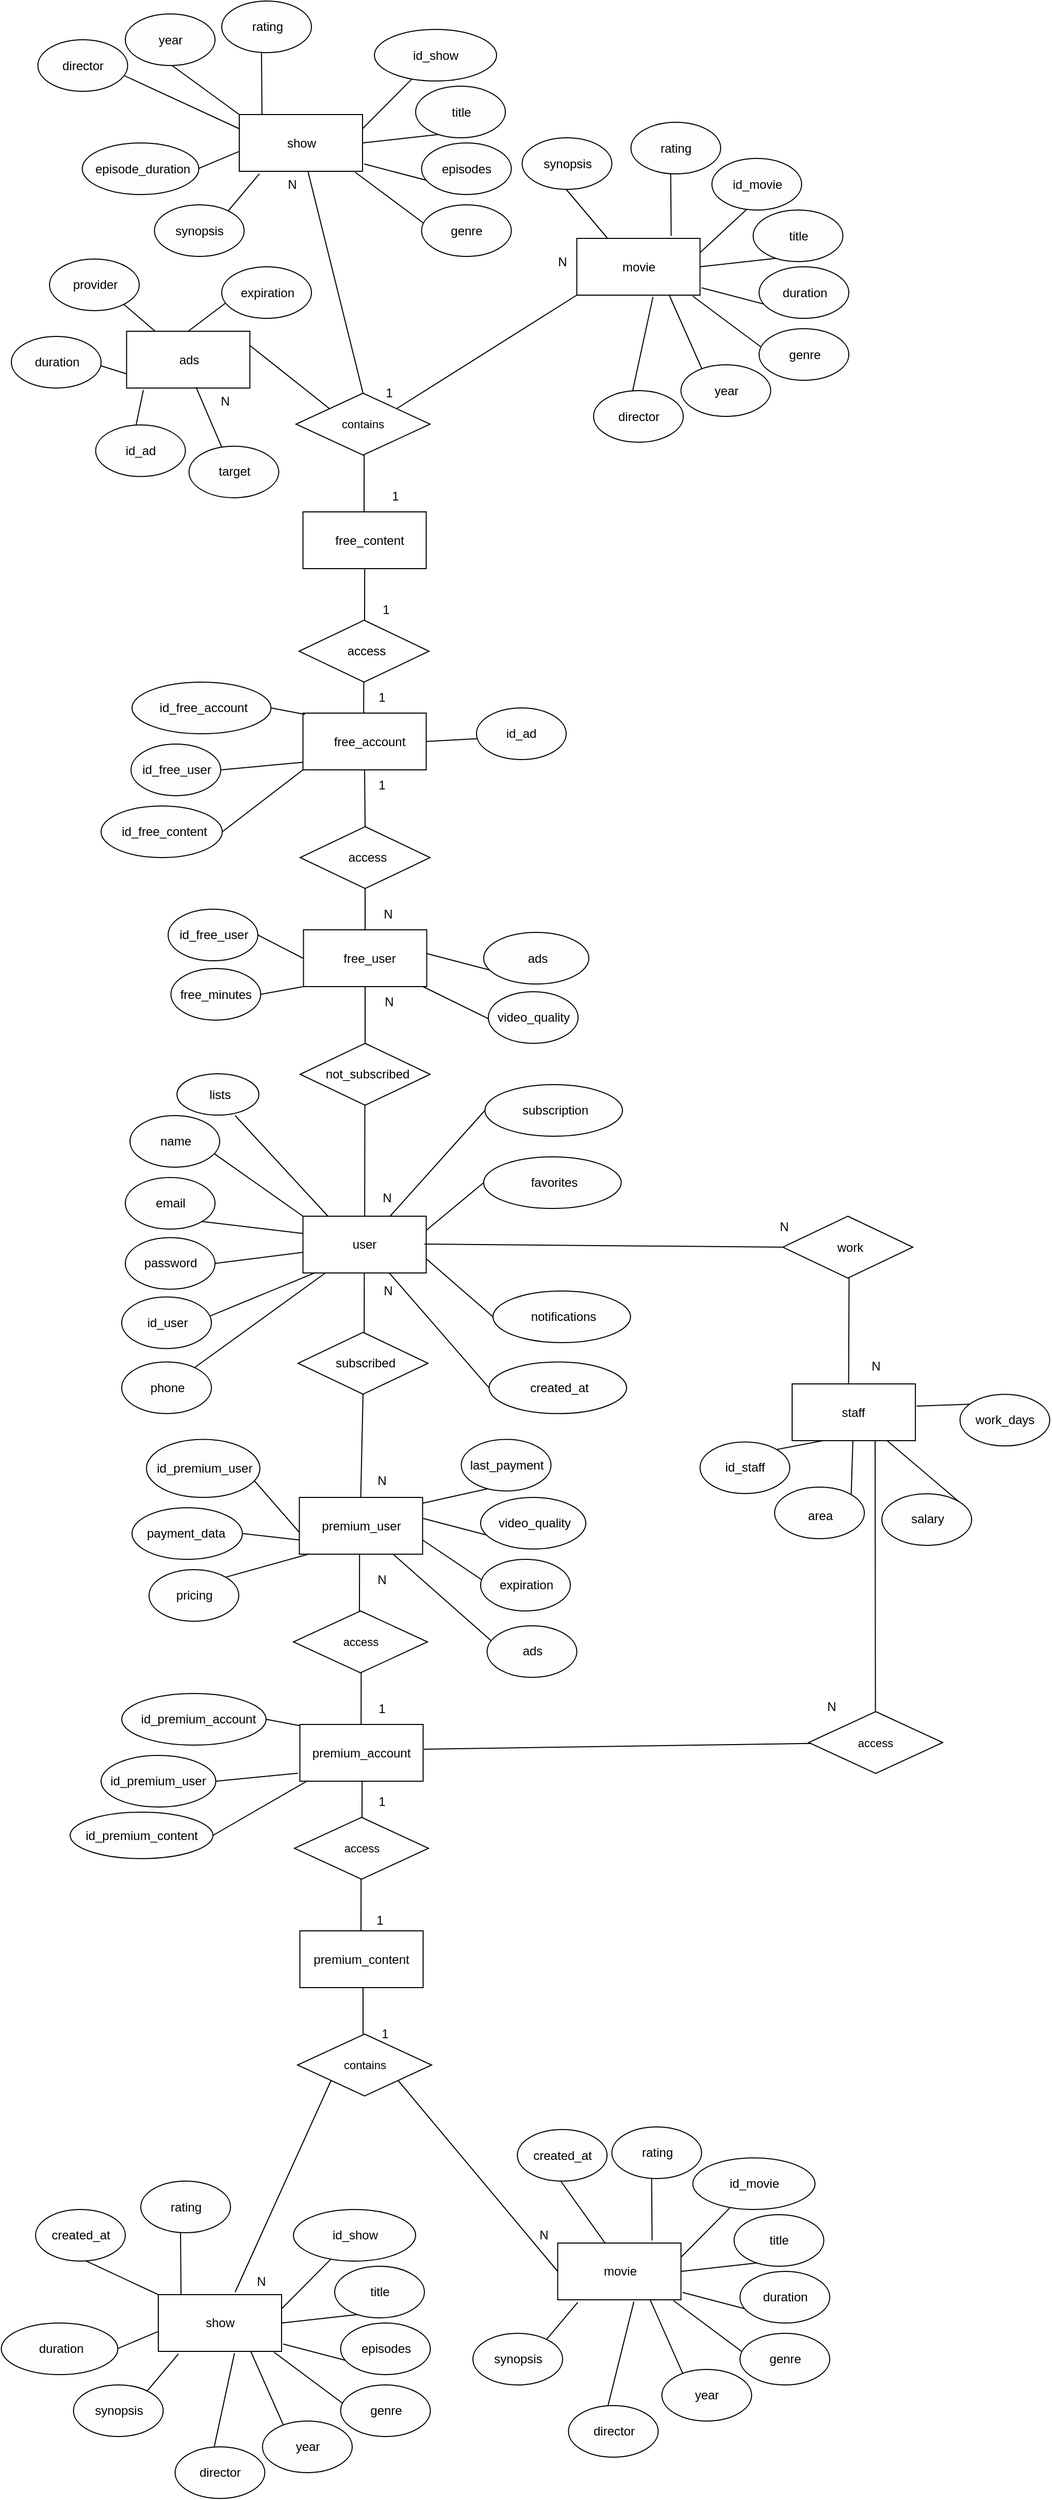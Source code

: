 <mxfile version="16.3.0" type="device"><diagram id="CrQ-FNWGtpaB9Isae4SH" name="Page-1"><mxGraphModel dx="572" dy="1903" grid="1" gridSize="10" guides="1" tooltips="1" connect="1" arrows="1" fold="1" page="1" pageScale="1" pageWidth="850" pageHeight="1100" math="0" shadow="0"><root><mxCell id="0"/><mxCell id="1" parent="0"/><mxCell id="fihssh9IJpoUKx0t-iEg-1" value="" style="rounded=0;whiteSpace=wrap;html=1;" vertex="1" parent="1"><mxGeometry x="1155.75" y="987.5" width="119.5" height="55" as="geometry"/></mxCell><mxCell id="fihssh9IJpoUKx0t-iEg-2" value="user" style="text;html=1;resizable=0;autosize=1;align=center;verticalAlign=middle;points=[];fillColor=none;strokeColor=none;rounded=0;" vertex="1" parent="1"><mxGeometry x="1195" y="1005" width="40" height="20" as="geometry"/></mxCell><mxCell id="fihssh9IJpoUKx0t-iEg-3" value="" style="endArrow=none;html=1;rounded=0;" edge="1" parent="1"><mxGeometry width="50" height="50" relative="1" as="geometry"><mxPoint x="1215.1" y="1100" as="sourcePoint"/><mxPoint x="1215.2" y="1042.5" as="targetPoint"/></mxGeometry></mxCell><mxCell id="fihssh9IJpoUKx0t-iEg-4" value="" style="shape=rhombus;perimeter=rhombusPerimeter;whiteSpace=wrap;html=1;align=center;fontSize=11;strokeColor=default;" vertex="1" parent="1"><mxGeometry x="1151" y="1100" width="126" height="60" as="geometry"/></mxCell><mxCell id="fihssh9IJpoUKx0t-iEg-5" value="subscribed" style="text;html=1;resizable=0;autosize=1;align=center;verticalAlign=middle;points=[];fillColor=none;strokeColor=none;rounded=0;" vertex="1" parent="1"><mxGeometry x="1176" y="1120" width="80" height="20" as="geometry"/></mxCell><mxCell id="fihssh9IJpoUKx0t-iEg-6" value="" style="endArrow=none;html=1;rounded=0;entryX=0.5;entryY=1;entryDx=0;entryDy=0;" edge="1" parent="1" target="fihssh9IJpoUKx0t-iEg-4"><mxGeometry width="50" height="50" relative="1" as="geometry"><mxPoint x="1211.6" y="1267.5" as="sourcePoint"/><mxPoint x="1211.7" y="1210" as="targetPoint"/></mxGeometry></mxCell><mxCell id="fihssh9IJpoUKx0t-iEg-7" value="" style="rounded=0;whiteSpace=wrap;html=1;" vertex="1" parent="1"><mxGeometry x="1152.25" y="1260" width="119.5" height="55" as="geometry"/></mxCell><mxCell id="fihssh9IJpoUKx0t-iEg-8" value="premium_user" style="text;html=1;resizable=0;autosize=1;align=center;verticalAlign=middle;points=[];fillColor=none;strokeColor=none;rounded=0;" vertex="1" parent="1"><mxGeometry x="1161.5" y="1277.5" width="100" height="20" as="geometry"/></mxCell><mxCell id="fihssh9IJpoUKx0t-iEg-9" value="" style="endArrow=none;html=1;rounded=0;" edge="1" parent="1"><mxGeometry width="50" height="50" relative="1" as="geometry"><mxPoint x="1210.5" y="1372.5" as="sourcePoint"/><mxPoint x="1210.6" y="1315" as="targetPoint"/></mxGeometry></mxCell><mxCell id="fihssh9IJpoUKx0t-iEg-10" value="access" style="shape=rhombus;perimeter=rhombusPerimeter;whiteSpace=wrap;html=1;align=center;fontSize=11;strokeColor=default;" vertex="1" parent="1"><mxGeometry x="1146.5" y="1370" width="130" height="60" as="geometry"/></mxCell><mxCell id="fihssh9IJpoUKx0t-iEg-11" value="" style="endArrow=none;html=1;rounded=0;" edge="1" parent="1"><mxGeometry width="50" height="50" relative="1" as="geometry"><mxPoint x="1212.1" y="1487.5" as="sourcePoint"/><mxPoint x="1212.2" y="1430" as="targetPoint"/></mxGeometry></mxCell><mxCell id="fihssh9IJpoUKx0t-iEg-12" value="" style="rounded=0;whiteSpace=wrap;html=1;" vertex="1" parent="1"><mxGeometry x="1152.75" y="1480" width="119.5" height="55" as="geometry"/></mxCell><mxCell id="fihssh9IJpoUKx0t-iEg-13" value="premium_account" style="text;html=1;resizable=0;autosize=1;align=center;verticalAlign=middle;points=[];fillColor=none;strokeColor=none;rounded=0;" vertex="1" parent="1"><mxGeometry x="1152" y="1497.5" width="120" height="20" as="geometry"/></mxCell><mxCell id="fihssh9IJpoUKx0t-iEg-14" value="" style="endArrow=none;html=1;rounded=0;entryX=0.938;entryY=0.736;entryDx=0;entryDy=0;entryPerimeter=0;" edge="1" parent="1" target="fihssh9IJpoUKx0t-iEg-15"><mxGeometry width="50" height="50" relative="1" as="geometry"><mxPoint x="1155.75" y="987.5" as="sourcePoint"/><mxPoint x="1127" y="950" as="targetPoint"/></mxGeometry></mxCell><mxCell id="fihssh9IJpoUKx0t-iEg-15" value="" style="ellipse;whiteSpace=wrap;html=1;fillColor=#FFFCFE;" vertex="1" parent="1"><mxGeometry x="988" y="890" width="87" height="50" as="geometry"/></mxCell><mxCell id="fihssh9IJpoUKx0t-iEg-16" value="name" style="text;html=1;resizable=0;autosize=1;align=center;verticalAlign=middle;points=[];fillColor=none;strokeColor=none;rounded=0;" vertex="1" parent="1"><mxGeometry x="1006.5" y="905" width="50" height="20" as="geometry"/></mxCell><mxCell id="fihssh9IJpoUKx0t-iEg-17" value="" style="endArrow=none;html=1;rounded=0;entryX=1;entryY=1;entryDx=0;entryDy=0;" edge="1" parent="1" target="fihssh9IJpoUKx0t-iEg-18"><mxGeometry width="50" height="50" relative="1" as="geometry"><mxPoint x="1155.75" y="1004.2" as="sourcePoint"/><mxPoint x="1102.25" y="1004.2" as="targetPoint"/></mxGeometry></mxCell><mxCell id="fihssh9IJpoUKx0t-iEg-18" value="" style="ellipse;whiteSpace=wrap;html=1;fillColor=#FFFCFE;" vertex="1" parent="1"><mxGeometry x="983.5" y="950" width="87" height="50" as="geometry"/></mxCell><mxCell id="fihssh9IJpoUKx0t-iEg-19" value="email" style="text;html=1;resizable=0;autosize=1;align=center;verticalAlign=middle;points=[];fillColor=none;strokeColor=none;rounded=0;" vertex="1" parent="1"><mxGeometry x="1002" y="965" width="50" height="20" as="geometry"/></mxCell><mxCell id="fihssh9IJpoUKx0t-iEg-20" value="" style="endArrow=none;html=1;rounded=0;entryX=1;entryY=0.5;entryDx=0;entryDy=0;" edge="1" parent="1" source="fihssh9IJpoUKx0t-iEg-1" target="fihssh9IJpoUKx0t-iEg-21"><mxGeometry width="50" height="50" relative="1" as="geometry"><mxPoint x="1142.75" y="1080" as="sourcePoint"/><mxPoint x="1114" y="1042.5" as="targetPoint"/></mxGeometry></mxCell><mxCell id="fihssh9IJpoUKx0t-iEg-21" value="" style="ellipse;whiteSpace=wrap;html=1;fillColor=#FFFCFE;" vertex="1" parent="1"><mxGeometry x="983.5" y="1008.3" width="87" height="50" as="geometry"/></mxCell><mxCell id="fihssh9IJpoUKx0t-iEg-22" value="password" style="text;html=1;resizable=0;autosize=1;align=center;verticalAlign=middle;points=[];fillColor=none;strokeColor=none;rounded=0;" vertex="1" parent="1"><mxGeometry x="992" y="1023.3" width="70" height="20" as="geometry"/></mxCell><mxCell id="fihssh9IJpoUKx0t-iEg-23" value="" style="endArrow=none;html=1;rounded=0;exitX=0.097;exitY=0.998;exitDx=0;exitDy=0;exitPerimeter=0;entryX=0.974;entryY=0.376;entryDx=0;entryDy=0;entryPerimeter=0;" edge="1" parent="1" source="fihssh9IJpoUKx0t-iEg-1" target="fihssh9IJpoUKx0t-iEg-24"><mxGeometry width="50" height="50" relative="1" as="geometry"><mxPoint x="1157.5" y="1107.5" as="sourcePoint"/><mxPoint x="1128.75" y="1070" as="targetPoint"/></mxGeometry></mxCell><mxCell id="fihssh9IJpoUKx0t-iEg-24" value="" style="ellipse;whiteSpace=wrap;html=1;fillColor=#FFFCFE;" vertex="1" parent="1"><mxGeometry x="980" y="1065.8" width="87" height="50" as="geometry"/></mxCell><mxCell id="fihssh9IJpoUKx0t-iEg-25" value="id_user" style="text;html=1;resizable=0;autosize=1;align=center;verticalAlign=middle;points=[];fillColor=none;strokeColor=none;rounded=0;" vertex="1" parent="1"><mxGeometry x="993.5" y="1080.8" width="60" height="20" as="geometry"/></mxCell><mxCell id="fihssh9IJpoUKx0t-iEg-26" value="" style="endArrow=none;html=1;rounded=0;" edge="1" parent="1" source="fihssh9IJpoUKx0t-iEg-1" target="fihssh9IJpoUKx0t-iEg-27"><mxGeometry width="50" height="50" relative="1" as="geometry"><mxPoint x="1163.75" y="1120" as="sourcePoint"/><mxPoint x="1135" y="1082.5" as="targetPoint"/></mxGeometry></mxCell><mxCell id="fihssh9IJpoUKx0t-iEg-27" value="" style="ellipse;whiteSpace=wrap;html=1;fillColor=#FFFCFE;" vertex="1" parent="1"><mxGeometry x="980" y="1128.8" width="87" height="50" as="geometry"/></mxCell><mxCell id="fihssh9IJpoUKx0t-iEg-28" value="phone" style="text;html=1;resizable=0;autosize=1;align=center;verticalAlign=middle;points=[];fillColor=none;strokeColor=none;rounded=0;" vertex="1" parent="1"><mxGeometry x="998.5" y="1143.8" width="50" height="20" as="geometry"/></mxCell><mxCell id="fihssh9IJpoUKx0t-iEg-29" value="" style="endArrow=none;html=1;rounded=0;exitX=0.001;exitY=0.618;exitDx=0;exitDy=0;exitPerimeter=0;entryX=0.949;entryY=0.708;entryDx=0;entryDy=0;entryPerimeter=0;" edge="1" parent="1" source="fihssh9IJpoUKx0t-iEg-7" target="fihssh9IJpoUKx0t-iEg-30"><mxGeometry width="50" height="50" relative="1" as="geometry"><mxPoint x="1106.5" y="1331.25" as="sourcePoint"/><mxPoint x="1077.75" y="1293.75" as="targetPoint"/></mxGeometry></mxCell><mxCell id="fihssh9IJpoUKx0t-iEg-30" value="" style="ellipse;whiteSpace=wrap;html=1;fillColor=#FFFCFE;" vertex="1" parent="1"><mxGeometry x="1004" y="1203.75" width="110" height="56.25" as="geometry"/></mxCell><mxCell id="fihssh9IJpoUKx0t-iEg-31" value="id_premium_user" style="text;html=1;resizable=0;autosize=1;align=center;verticalAlign=middle;points=[];fillColor=none;strokeColor=none;rounded=0;" vertex="1" parent="1"><mxGeometry x="1004.75" y="1221.88" width="110" height="20" as="geometry"/></mxCell><mxCell id="fihssh9IJpoUKx0t-iEg-32" value="" style="endArrow=none;html=1;rounded=0;exitX=0;exitY=0.75;exitDx=0;exitDy=0;entryX=1;entryY=0.5;entryDx=0;entryDy=0;" edge="1" parent="1" source="fihssh9IJpoUKx0t-iEg-7" target="fihssh9IJpoUKx0t-iEg-33"><mxGeometry width="50" height="50" relative="1" as="geometry"><mxPoint x="1148.75" y="1347.5" as="sourcePoint"/><mxPoint x="1120" y="1310" as="targetPoint"/></mxGeometry></mxCell><mxCell id="fihssh9IJpoUKx0t-iEg-33" value="" style="ellipse;whiteSpace=wrap;html=1;fillColor=#FFFCFE;" vertex="1" parent="1"><mxGeometry x="990" y="1270" width="107" height="50" as="geometry"/></mxCell><mxCell id="fihssh9IJpoUKx0t-iEg-34" value="payment_data" style="text;html=1;resizable=0;autosize=1;align=center;verticalAlign=middle;points=[];fillColor=none;strokeColor=none;rounded=0;" vertex="1" parent="1"><mxGeometry x="997" y="1285" width="90" height="20" as="geometry"/></mxCell><mxCell id="fihssh9IJpoUKx0t-iEg-35" value="" style="endArrow=none;html=1;rounded=0;exitX=0.081;exitY=0.996;exitDx=0;exitDy=0;exitPerimeter=0;entryX=1;entryY=0;entryDx=0;entryDy=0;" edge="1" parent="1" source="fihssh9IJpoUKx0t-iEg-7" target="fihssh9IJpoUKx0t-iEg-36"><mxGeometry width="50" height="50" relative="1" as="geometry"><mxPoint x="1148.75" y="1385" as="sourcePoint"/><mxPoint x="1120" y="1347.5" as="targetPoint"/></mxGeometry></mxCell><mxCell id="fihssh9IJpoUKx0t-iEg-36" value="" style="ellipse;whiteSpace=wrap;html=1;fillColor=#FFFCFE;" vertex="1" parent="1"><mxGeometry x="1006.5" y="1330" width="87" height="50" as="geometry"/></mxCell><mxCell id="fihssh9IJpoUKx0t-iEg-37" value="pricing" style="text;html=1;resizable=0;autosize=1;align=center;verticalAlign=middle;points=[];fillColor=none;strokeColor=none;rounded=0;" vertex="1" parent="1"><mxGeometry x="1025" y="1345" width="50" height="20" as="geometry"/></mxCell><mxCell id="fihssh9IJpoUKx0t-iEg-38" value="" style="endArrow=none;html=1;rounded=0;" edge="1" parent="1"><mxGeometry width="50" height="50" relative="1" as="geometry"><mxPoint x="1215.6" y="987.5" as="sourcePoint"/><mxPoint x="1215.75" y="880" as="targetPoint"/></mxGeometry></mxCell><mxCell id="fihssh9IJpoUKx0t-iEg-39" value="" style="shape=rhombus;perimeter=rhombusPerimeter;whiteSpace=wrap;html=1;align=center;fontSize=11;strokeColor=default;" vertex="1" parent="1"><mxGeometry x="1153" y="820" width="126" height="60" as="geometry"/></mxCell><mxCell id="fihssh9IJpoUKx0t-iEg-40" value="not_subscribed" style="text;html=1;resizable=0;autosize=1;align=center;verticalAlign=middle;points=[];fillColor=none;strokeColor=none;rounded=0;" vertex="1" parent="1"><mxGeometry x="1168" y="840" width="100" height="20" as="geometry"/></mxCell><mxCell id="fihssh9IJpoUKx0t-iEg-41" value="" style="rounded=0;whiteSpace=wrap;html=1;" vertex="1" parent="1"><mxGeometry x="1156.25" y="710" width="119.5" height="55" as="geometry"/></mxCell><mxCell id="fihssh9IJpoUKx0t-iEg-42" value="free_user" style="text;html=1;resizable=0;autosize=1;align=center;verticalAlign=middle;points=[];fillColor=none;strokeColor=none;rounded=0;" vertex="1" parent="1"><mxGeometry x="1185" y="727.5" width="70" height="20" as="geometry"/></mxCell><mxCell id="fihssh9IJpoUKx0t-iEg-43" value="" style="endArrow=none;html=1;rounded=0;exitX=0.5;exitY=0;exitDx=0;exitDy=0;" edge="1" parent="1" source="fihssh9IJpoUKx0t-iEg-39" target="fihssh9IJpoUKx0t-iEg-41"><mxGeometry width="50" height="50" relative="1" as="geometry"><mxPoint x="1211.5" y="820" as="sourcePoint"/><mxPoint x="1215.75" y="770" as="targetPoint"/></mxGeometry></mxCell><mxCell id="fihssh9IJpoUKx0t-iEg-44" value="" style="shape=rhombus;perimeter=rhombusPerimeter;whiteSpace=wrap;html=1;align=center;fontSize=11;strokeColor=default;" vertex="1" parent="1"><mxGeometry x="1153" y="610" width="126" height="60" as="geometry"/></mxCell><mxCell id="fihssh9IJpoUKx0t-iEg-45" value="access" style="text;html=1;resizable=0;autosize=1;align=center;verticalAlign=middle;points=[];fillColor=none;strokeColor=none;rounded=0;" vertex="1" parent="1"><mxGeometry x="1188" y="630" width="60" height="20" as="geometry"/></mxCell><mxCell id="fihssh9IJpoUKx0t-iEg-46" value="" style="endArrow=none;html=1;rounded=0;exitX=0.5;exitY=1;exitDx=0;exitDy=0;entryX=0.5;entryY=0;entryDx=0;entryDy=0;" edge="1" parent="1" source="fihssh9IJpoUKx0t-iEg-44" target="fihssh9IJpoUKx0t-iEg-41"><mxGeometry width="50" height="50" relative="1" as="geometry"><mxPoint x="1304" y="830" as="sourcePoint"/><mxPoint x="1324" y="810" as="targetPoint"/></mxGeometry></mxCell><mxCell id="fihssh9IJpoUKx0t-iEg-47" value="" style="rounded=0;whiteSpace=wrap;html=1;" vertex="1" parent="1"><mxGeometry x="1155.75" y="500" width="119.5" height="55" as="geometry"/></mxCell><mxCell id="fihssh9IJpoUKx0t-iEg-48" value="free_account" style="text;html=1;resizable=0;autosize=1;align=center;verticalAlign=middle;points=[];fillColor=none;strokeColor=none;rounded=0;" vertex="1" parent="1"><mxGeometry x="1174.5" y="517.5" width="90" height="20" as="geometry"/></mxCell><mxCell id="fihssh9IJpoUKx0t-iEg-49" value="" style="endArrow=none;html=1;rounded=0;entryX=0.5;entryY=1;entryDx=0;entryDy=0;exitX=0.5;exitY=0;exitDx=0;exitDy=0;" edge="1" parent="1" source="fihssh9IJpoUKx0t-iEg-44" target="fihssh9IJpoUKx0t-iEg-47"><mxGeometry width="50" height="50" relative="1" as="geometry"><mxPoint x="1304" y="660" as="sourcePoint"/><mxPoint x="1354" y="610" as="targetPoint"/></mxGeometry></mxCell><mxCell id="fihssh9IJpoUKx0t-iEg-50" value="" style="endArrow=none;html=1;rounded=0;entryX=1;entryY=0.5;entryDx=0;entryDy=0;" edge="1" parent="1" target="fihssh9IJpoUKx0t-iEg-51"><mxGeometry width="50" height="50" relative="1" as="geometry"><mxPoint x="1155.75" y="737.5" as="sourcePoint"/><mxPoint x="1127" y="700" as="targetPoint"/></mxGeometry></mxCell><mxCell id="fihssh9IJpoUKx0t-iEg-51" value="" style="ellipse;whiteSpace=wrap;html=1;fillColor=#FFFCFE;" vertex="1" parent="1"><mxGeometry x="1025" y="690" width="87" height="50" as="geometry"/></mxCell><mxCell id="fihssh9IJpoUKx0t-iEg-52" value="id_free_user" style="text;html=1;resizable=0;autosize=1;align=center;verticalAlign=middle;points=[];fillColor=none;strokeColor=none;rounded=0;" vertex="1" parent="1"><mxGeometry x="1023.5" y="705" width="90" height="20" as="geometry"/></mxCell><mxCell id="fihssh9IJpoUKx0t-iEg-53" value="" style="endArrow=none;html=1;rounded=0;exitX=0;exitY=1;exitDx=0;exitDy=0;entryX=1;entryY=0.5;entryDx=0;entryDy=0;" edge="1" parent="1" source="fihssh9IJpoUKx0t-iEg-41" target="fihssh9IJpoUKx0t-iEg-54"><mxGeometry width="50" height="50" relative="1" as="geometry"><mxPoint x="1125.75" y="835" as="sourcePoint"/><mxPoint x="1097" y="797.5" as="targetPoint"/></mxGeometry></mxCell><mxCell id="fihssh9IJpoUKx0t-iEg-54" value="" style="ellipse;whiteSpace=wrap;html=1;fillColor=#FFFCFE;" vertex="1" parent="1"><mxGeometry x="1027.75" y="747.5" width="87" height="50" as="geometry"/></mxCell><mxCell id="fihssh9IJpoUKx0t-iEg-55" value="free_minutes" style="text;html=1;resizable=0;autosize=1;align=center;verticalAlign=middle;points=[];fillColor=none;strokeColor=none;rounded=0;" vertex="1" parent="1"><mxGeometry x="1026.25" y="762.5" width="90" height="20" as="geometry"/></mxCell><mxCell id="fihssh9IJpoUKx0t-iEg-56" value="" style="endArrow=none;html=1;rounded=0;exitX=0;exitY=0.75;exitDx=0;exitDy=0;entryX=1;entryY=0.5;entryDx=0;entryDy=0;" edge="1" parent="1" target="fihssh9IJpoUKx0t-iEg-57"><mxGeometry width="50" height="50" relative="1" as="geometry"><mxPoint x="1153" y="1481.25" as="sourcePoint"/><mxPoint x="1120.75" y="1490" as="targetPoint"/></mxGeometry></mxCell><mxCell id="fihssh9IJpoUKx0t-iEg-57" value="" style="ellipse;whiteSpace=wrap;html=1;fillColor=#FFFCFE;" vertex="1" parent="1"><mxGeometry x="980" y="1450" width="140" height="50" as="geometry"/></mxCell><mxCell id="fihssh9IJpoUKx0t-iEg-58" value="id_premium_account" style="text;html=1;resizable=0;autosize=1;align=center;verticalAlign=middle;points=[];fillColor=none;strokeColor=none;rounded=0;" vertex="1" parent="1"><mxGeometry x="989.25" y="1465" width="130" height="20" as="geometry"/></mxCell><mxCell id="fihssh9IJpoUKx0t-iEg-59" value="" style="endArrow=none;html=1;rounded=0;entryX=1;entryY=0.5;entryDx=0;entryDy=0;exitX=-0.016;exitY=0.858;exitDx=0;exitDy=0;exitPerimeter=0;" edge="1" parent="1" source="fihssh9IJpoUKx0t-iEg-12" target="fihssh9IJpoUKx0t-iEg-60"><mxGeometry width="50" height="50" relative="1" as="geometry"><mxPoint x="1120" y="1560" as="sourcePoint"/><mxPoint x="1094.25" y="1550" as="targetPoint"/></mxGeometry></mxCell><mxCell id="fihssh9IJpoUKx0t-iEg-60" value="id_premium_user" style="ellipse;whiteSpace=wrap;html=1;fillColor=#FFFCFE;" vertex="1" parent="1"><mxGeometry x="960" y="1510" width="111.25" height="50" as="geometry"/></mxCell><mxCell id="fihssh9IJpoUKx0t-iEg-62" value="" style="endArrow=none;html=1;rounded=0;" edge="1" parent="1"><mxGeometry width="50" height="50" relative="1" as="geometry"><mxPoint x="1213" y="1570" as="sourcePoint"/><mxPoint x="1213.1" y="1535" as="targetPoint"/></mxGeometry></mxCell><mxCell id="fihssh9IJpoUKx0t-iEg-63" value="contains" style="shape=rhombus;perimeter=rhombusPerimeter;whiteSpace=wrap;html=1;align=center;fontSize=11;strokeColor=default;" vertex="1" parent="1"><mxGeometry x="1150.5" y="1780" width="130" height="60" as="geometry"/></mxCell><mxCell id="fihssh9IJpoUKx0t-iEg-64" value="" style="rounded=0;whiteSpace=wrap;html=1;" vertex="1" parent="1"><mxGeometry x="1402.75" y="1982.5" width="119.5" height="55" as="geometry"/></mxCell><mxCell id="fihssh9IJpoUKx0t-iEg-65" value="movie" style="text;html=1;resizable=0;autosize=1;align=center;verticalAlign=middle;points=[];fillColor=none;strokeColor=none;rounded=0;" vertex="1" parent="1"><mxGeometry x="1437.5" y="2000" width="50" height="20" as="geometry"/></mxCell><mxCell id="fihssh9IJpoUKx0t-iEg-66" value="" style="endArrow=none;html=1;rounded=0;entryX=0;entryY=0.5;entryDx=0;entryDy=0;exitX=1;exitY=1;exitDx=0;exitDy=0;" edge="1" parent="1" source="fihssh9IJpoUKx0t-iEg-63" target="fihssh9IJpoUKx0t-iEg-64"><mxGeometry width="50" height="50" relative="1" as="geometry"><mxPoint x="1280" y="1810" as="sourcePoint"/><mxPoint x="1361.25" y="2100" as="targetPoint"/></mxGeometry></mxCell><mxCell id="fihssh9IJpoUKx0t-iEg-67" value="" style="endArrow=none;html=1;rounded=0;entryX=1;entryY=0.25;entryDx=0;entryDy=0;" edge="1" parent="1" source="fihssh9IJpoUKx0t-iEg-68" target="fihssh9IJpoUKx0t-iEg-64"><mxGeometry width="50" height="50" relative="1" as="geometry"><mxPoint x="1572.25" y="1950" as="sourcePoint"/><mxPoint x="1743.75" y="2020" as="targetPoint"/></mxGeometry></mxCell><mxCell id="fihssh9IJpoUKx0t-iEg-68" value="" style="ellipse;whiteSpace=wrap;html=1;fillColor=#FFFCFE;" vertex="1" parent="1"><mxGeometry x="1533.75" y="1900" width="118.5" height="50" as="geometry"/></mxCell><mxCell id="fihssh9IJpoUKx0t-iEg-69" value="id_movie" style="text;html=1;resizable=0;autosize=1;align=center;verticalAlign=middle;points=[];fillColor=none;strokeColor=none;rounded=0;" vertex="1" parent="1"><mxGeometry x="1557.75" y="1915" width="70" height="20" as="geometry"/></mxCell><mxCell id="fihssh9IJpoUKx0t-iEg-70" value="" style="endArrow=none;html=1;rounded=0;entryX=1;entryY=0.5;entryDx=0;entryDy=0;" edge="1" parent="1" target="fihssh9IJpoUKx0t-iEg-64"><mxGeometry width="50" height="50" relative="1" as="geometry"><mxPoint x="1612.25" y="2000" as="sourcePoint"/><mxPoint x="1562.25" y="2046.25" as="targetPoint"/></mxGeometry></mxCell><mxCell id="fihssh9IJpoUKx0t-iEg-71" value="" style="ellipse;whiteSpace=wrap;html=1;fillColor=#FFFCFE;" vertex="1" parent="1"><mxGeometry x="1573.75" y="1955" width="87" height="50" as="geometry"/></mxCell><mxCell id="fihssh9IJpoUKx0t-iEg-72" value="title" style="text;html=1;resizable=0;autosize=1;align=center;verticalAlign=middle;points=[];fillColor=none;strokeColor=none;rounded=0;" vertex="1" parent="1"><mxGeometry x="1602.25" y="1970" width="30" height="20" as="geometry"/></mxCell><mxCell id="fihssh9IJpoUKx0t-iEg-73" value="" style="endArrow=none;html=1;rounded=0;entryX=1.013;entryY=0.871;entryDx=0;entryDy=0;entryPerimeter=0;" edge="1" parent="1" target="fihssh9IJpoUKx0t-iEg-64"><mxGeometry width="50" height="50" relative="1" as="geometry"><mxPoint x="1618" y="2055" as="sourcePoint"/><mxPoint x="1568" y="2101.25" as="targetPoint"/></mxGeometry></mxCell><mxCell id="fihssh9IJpoUKx0t-iEg-74" value="" style="ellipse;whiteSpace=wrap;html=1;fillColor=#FFFCFE;" vertex="1" parent="1"><mxGeometry x="1579.5" y="2010" width="87" height="50" as="geometry"/></mxCell><mxCell id="fihssh9IJpoUKx0t-iEg-75" value="duration" style="text;html=1;resizable=0;autosize=1;align=center;verticalAlign=middle;points=[];fillColor=none;strokeColor=none;rounded=0;" vertex="1" parent="1"><mxGeometry x="1593" y="2025" width="60" height="20" as="geometry"/></mxCell><mxCell id="fihssh9IJpoUKx0t-iEg-76" value="" style="endArrow=none;html=1;rounded=0;entryX=0.94;entryY=1.016;entryDx=0;entryDy=0;entryPerimeter=0;" edge="1" parent="1" target="fihssh9IJpoUKx0t-iEg-64"><mxGeometry width="50" height="50" relative="1" as="geometry"><mxPoint x="1618" y="2115" as="sourcePoint"/><mxPoint x="1568" y="2161.25" as="targetPoint"/></mxGeometry></mxCell><mxCell id="fihssh9IJpoUKx0t-iEg-77" value="" style="ellipse;whiteSpace=wrap;html=1;fillColor=#FFFCFE;" vertex="1" parent="1"><mxGeometry x="1579.5" y="2070" width="87" height="50" as="geometry"/></mxCell><mxCell id="fihssh9IJpoUKx0t-iEg-78" value="genre" style="text;html=1;resizable=0;autosize=1;align=center;verticalAlign=middle;points=[];fillColor=none;strokeColor=none;rounded=0;" vertex="1" parent="1"><mxGeometry x="1598" y="2085" width="50" height="20" as="geometry"/></mxCell><mxCell id="fihssh9IJpoUKx0t-iEg-79" value="" style="endArrow=none;html=1;rounded=0;" edge="1" parent="1"><mxGeometry width="50" height="50" relative="1" as="geometry"><mxPoint x="1493.75" y="1915" as="sourcePoint"/><mxPoint x="1494.25" y="1980" as="targetPoint"/></mxGeometry></mxCell><mxCell id="fihssh9IJpoUKx0t-iEg-80" value="" style="ellipse;whiteSpace=wrap;html=1;fillColor=#FFFCFE;" vertex="1" parent="1"><mxGeometry x="1455.25" y="1870" width="87" height="50" as="geometry"/></mxCell><mxCell id="fihssh9IJpoUKx0t-iEg-81" value="rating" style="text;html=1;resizable=0;autosize=1;align=center;verticalAlign=middle;points=[];fillColor=none;strokeColor=none;rounded=0;" vertex="1" parent="1"><mxGeometry x="1473.75" y="1885" width="50" height="20" as="geometry"/></mxCell><mxCell id="fihssh9IJpoUKx0t-iEg-82" value="" style="endArrow=none;html=1;rounded=0;entryX=0.75;entryY=1;entryDx=0;entryDy=0;" edge="1" parent="1" target="fihssh9IJpoUKx0t-iEg-64"><mxGeometry width="50" height="50" relative="1" as="geometry"><mxPoint x="1542.25" y="2150" as="sourcePoint"/><mxPoint x="1492.25" y="2196.25" as="targetPoint"/></mxGeometry></mxCell><mxCell id="fihssh9IJpoUKx0t-iEg-83" value="" style="ellipse;whiteSpace=wrap;html=1;fillColor=#FFFCFE;" vertex="1" parent="1"><mxGeometry x="1503.75" y="2105" width="87" height="50" as="geometry"/></mxCell><mxCell id="fihssh9IJpoUKx0t-iEg-84" value="year" style="text;html=1;resizable=0;autosize=1;align=center;verticalAlign=middle;points=[];fillColor=none;strokeColor=none;rounded=0;" vertex="1" parent="1"><mxGeometry x="1527.25" y="2120" width="40" height="20" as="geometry"/></mxCell><mxCell id="fihssh9IJpoUKx0t-iEg-85" value="" style="endArrow=none;html=1;rounded=0;entryX=0.618;entryY=1.031;entryDx=0;entryDy=0;entryPerimeter=0;exitX=0.363;exitY=-0.13;exitDx=0;exitDy=0;exitPerimeter=0;" edge="1" parent="1" source="fihssh9IJpoUKx0t-iEg-87" target="fihssh9IJpoUKx0t-iEg-64"><mxGeometry width="50" height="50" relative="1" as="geometry"><mxPoint x="1440.75" y="2195" as="sourcePoint"/><mxPoint x="1390.75" y="2241.25" as="targetPoint"/></mxGeometry></mxCell><mxCell id="fihssh9IJpoUKx0t-iEg-86" value="" style="ellipse;whiteSpace=wrap;html=1;fillColor=#FFFCFE;" vertex="1" parent="1"><mxGeometry x="1413.19" y="2140" width="87" height="50" as="geometry"/></mxCell><mxCell id="fihssh9IJpoUKx0t-iEg-87" value="director" style="text;html=1;resizable=0;autosize=1;align=center;verticalAlign=middle;points=[];fillColor=none;strokeColor=none;rounded=0;" vertex="1" parent="1"><mxGeometry x="1426.69" y="2155" width="60" height="20" as="geometry"/></mxCell><mxCell id="fihssh9IJpoUKx0t-iEg-88" value="" style="rounded=0;whiteSpace=wrap;html=1;" vertex="1" parent="1"><mxGeometry x="1421.25" y="40" width="119.5" height="55" as="geometry"/></mxCell><mxCell id="fihssh9IJpoUKx0t-iEg-89" value="movie" style="text;html=1;resizable=0;autosize=1;align=center;verticalAlign=middle;points=[];fillColor=none;strokeColor=none;rounded=0;" vertex="1" parent="1"><mxGeometry x="1456" y="57.5" width="50" height="20" as="geometry"/></mxCell><mxCell id="fihssh9IJpoUKx0t-iEg-90" value="" style="endArrow=none;html=1;rounded=0;entryX=1;entryY=0.25;entryDx=0;entryDy=0;" edge="1" parent="1" target="fihssh9IJpoUKx0t-iEg-88"><mxGeometry width="50" height="50" relative="1" as="geometry"><mxPoint x="1590.75" y="7.5" as="sourcePoint"/><mxPoint x="1762.25" y="77.5" as="targetPoint"/></mxGeometry></mxCell><mxCell id="fihssh9IJpoUKx0t-iEg-91" value="" style="ellipse;whiteSpace=wrap;html=1;fillColor=#FFFCFE;" vertex="1" parent="1"><mxGeometry x="1552.25" y="-37.5" width="87" height="50" as="geometry"/></mxCell><mxCell id="fihssh9IJpoUKx0t-iEg-92" value="id_movie" style="text;html=1;resizable=0;autosize=1;align=center;verticalAlign=middle;points=[];fillColor=none;strokeColor=none;rounded=0;" vertex="1" parent="1"><mxGeometry x="1560.75" y="-22.5" width="70" height="20" as="geometry"/></mxCell><mxCell id="fihssh9IJpoUKx0t-iEg-93" value="" style="endArrow=none;html=1;rounded=0;entryX=1;entryY=0.5;entryDx=0;entryDy=0;" edge="1" parent="1" target="fihssh9IJpoUKx0t-iEg-88"><mxGeometry width="50" height="50" relative="1" as="geometry"><mxPoint x="1630.75" y="57.5" as="sourcePoint"/><mxPoint x="1580.75" y="103.75" as="targetPoint"/></mxGeometry></mxCell><mxCell id="fihssh9IJpoUKx0t-iEg-94" value="" style="ellipse;whiteSpace=wrap;html=1;fillColor=#FFFCFE;" vertex="1" parent="1"><mxGeometry x="1592.25" y="12.5" width="87" height="50" as="geometry"/></mxCell><mxCell id="fihssh9IJpoUKx0t-iEg-95" value="title" style="text;html=1;resizable=0;autosize=1;align=center;verticalAlign=middle;points=[];fillColor=none;strokeColor=none;rounded=0;" vertex="1" parent="1"><mxGeometry x="1620.75" y="27.5" width="30" height="20" as="geometry"/></mxCell><mxCell id="fihssh9IJpoUKx0t-iEg-96" value="" style="endArrow=none;html=1;rounded=0;entryX=1.013;entryY=0.871;entryDx=0;entryDy=0;entryPerimeter=0;" edge="1" parent="1" target="fihssh9IJpoUKx0t-iEg-88"><mxGeometry width="50" height="50" relative="1" as="geometry"><mxPoint x="1636.5" y="112.5" as="sourcePoint"/><mxPoint x="1586.5" y="158.75" as="targetPoint"/></mxGeometry></mxCell><mxCell id="fihssh9IJpoUKx0t-iEg-97" value="" style="ellipse;whiteSpace=wrap;html=1;fillColor=#FFFCFE;" vertex="1" parent="1"><mxGeometry x="1598" y="67.5" width="87" height="50" as="geometry"/></mxCell><mxCell id="fihssh9IJpoUKx0t-iEg-98" value="duration" style="text;html=1;resizable=0;autosize=1;align=center;verticalAlign=middle;points=[];fillColor=none;strokeColor=none;rounded=0;" vertex="1" parent="1"><mxGeometry x="1611.5" y="82.5" width="60" height="20" as="geometry"/></mxCell><mxCell id="fihssh9IJpoUKx0t-iEg-99" value="" style="endArrow=none;html=1;rounded=0;entryX=0.94;entryY=1.016;entryDx=0;entryDy=0;entryPerimeter=0;" edge="1" parent="1" target="fihssh9IJpoUKx0t-iEg-88"><mxGeometry width="50" height="50" relative="1" as="geometry"><mxPoint x="1636.5" y="172.5" as="sourcePoint"/><mxPoint x="1586.5" y="218.75" as="targetPoint"/></mxGeometry></mxCell><mxCell id="fihssh9IJpoUKx0t-iEg-100" value="" style="ellipse;whiteSpace=wrap;html=1;fillColor=#FFFCFE;" vertex="1" parent="1"><mxGeometry x="1598" y="127.5" width="87" height="50" as="geometry"/></mxCell><mxCell id="fihssh9IJpoUKx0t-iEg-101" value="genre" style="text;html=1;resizable=0;autosize=1;align=center;verticalAlign=middle;points=[];fillColor=none;strokeColor=none;rounded=0;" vertex="1" parent="1"><mxGeometry x="1616.5" y="142.5" width="50" height="20" as="geometry"/></mxCell><mxCell id="fihssh9IJpoUKx0t-iEg-102" value="" style="endArrow=none;html=1;rounded=0;" edge="1" parent="1"><mxGeometry width="50" height="50" relative="1" as="geometry"><mxPoint x="1512.25" y="-27.5" as="sourcePoint"/><mxPoint x="1512.75" y="37.5" as="targetPoint"/></mxGeometry></mxCell><mxCell id="fihssh9IJpoUKx0t-iEg-103" value="" style="ellipse;whiteSpace=wrap;html=1;fillColor=#FFFCFE;" vertex="1" parent="1"><mxGeometry x="1473.75" y="-72.5" width="87" height="50" as="geometry"/></mxCell><mxCell id="fihssh9IJpoUKx0t-iEg-104" value="rating" style="text;html=1;resizable=0;autosize=1;align=center;verticalAlign=middle;points=[];fillColor=none;strokeColor=none;rounded=0;" vertex="1" parent="1"><mxGeometry x="1492.25" y="-57.5" width="50" height="20" as="geometry"/></mxCell><mxCell id="fihssh9IJpoUKx0t-iEg-105" value="" style="endArrow=none;html=1;rounded=0;entryX=0.75;entryY=1;entryDx=0;entryDy=0;" edge="1" parent="1" target="fihssh9IJpoUKx0t-iEg-88"><mxGeometry width="50" height="50" relative="1" as="geometry"><mxPoint x="1560.75" y="207.5" as="sourcePoint"/><mxPoint x="1510.75" y="253.75" as="targetPoint"/></mxGeometry></mxCell><mxCell id="fihssh9IJpoUKx0t-iEg-106" value="" style="ellipse;whiteSpace=wrap;html=1;fillColor=#FFFCFE;" vertex="1" parent="1"><mxGeometry x="1522.25" y="162.5" width="87" height="50" as="geometry"/></mxCell><mxCell id="fihssh9IJpoUKx0t-iEg-107" value="year" style="text;html=1;resizable=0;autosize=1;align=center;verticalAlign=middle;points=[];fillColor=none;strokeColor=none;rounded=0;" vertex="1" parent="1"><mxGeometry x="1545.75" y="177.5" width="40" height="20" as="geometry"/></mxCell><mxCell id="fihssh9IJpoUKx0t-iEg-108" value="" style="endArrow=none;html=1;rounded=0;entryX=0.618;entryY=1.031;entryDx=0;entryDy=0;entryPerimeter=0;exitX=0.363;exitY=-0.13;exitDx=0;exitDy=0;exitPerimeter=0;" edge="1" parent="1" source="fihssh9IJpoUKx0t-iEg-110" target="fihssh9IJpoUKx0t-iEg-88"><mxGeometry width="50" height="50" relative="1" as="geometry"><mxPoint x="1459.25" y="252.5" as="sourcePoint"/><mxPoint x="1409.25" y="298.75" as="targetPoint"/></mxGeometry></mxCell><mxCell id="fihssh9IJpoUKx0t-iEg-109" value="" style="ellipse;whiteSpace=wrap;html=1;fillColor=#FFFCFE;" vertex="1" parent="1"><mxGeometry x="1437.5" y="187.5" width="87" height="50" as="geometry"/></mxCell><mxCell id="fihssh9IJpoUKx0t-iEg-110" value="director" style="text;html=1;resizable=0;autosize=1;align=center;verticalAlign=middle;points=[];fillColor=none;strokeColor=none;rounded=0;" vertex="1" parent="1"><mxGeometry x="1451" y="202.5" width="60" height="20" as="geometry"/></mxCell><mxCell id="fihssh9IJpoUKx0t-iEg-111" value="" style="endArrow=none;html=1;rounded=0;" edge="1" parent="1"><mxGeometry width="50" height="50" relative="1" as="geometry"><mxPoint x="1214.6" y="500" as="sourcePoint"/><mxPoint x="1214.7" y="465" as="targetPoint"/></mxGeometry></mxCell><mxCell id="fihssh9IJpoUKx0t-iEg-112" value="contains" style="shape=rhombus;perimeter=rhombusPerimeter;whiteSpace=wrap;html=1;align=center;fontSize=11;strokeColor=default;" vertex="1" parent="1"><mxGeometry x="1149" y="190" width="130" height="60" as="geometry"/></mxCell><mxCell id="fihssh9IJpoUKx0t-iEg-113" value="" style="endArrow=none;html=1;rounded=0;entryX=0;entryY=1;entryDx=0;entryDy=0;exitX=1;exitY=0;exitDx=0;exitDy=0;" edge="1" parent="1" source="fihssh9IJpoUKx0t-iEg-112" target="fihssh9IJpoUKx0t-iEg-88"><mxGeometry width="50" height="50" relative="1" as="geometry"><mxPoint x="1307.07" y="105" as="sourcePoint"/><mxPoint x="1350.07" y="105" as="targetPoint"/></mxGeometry></mxCell><mxCell id="fihssh9IJpoUKx0t-iEg-114" value="" style="endArrow=none;html=1;rounded=0;exitX=0;exitY=0.75;exitDx=0;exitDy=0;entryX=1;entryY=0.5;entryDx=0;entryDy=0;" edge="1" parent="1" target="fihssh9IJpoUKx0t-iEg-115"><mxGeometry width="50" height="50" relative="1" as="geometry"><mxPoint x="1157.75" y="501.25" as="sourcePoint"/><mxPoint x="1125.5" y="510" as="targetPoint"/></mxGeometry></mxCell><mxCell id="fihssh9IJpoUKx0t-iEg-115" value="" style="ellipse;whiteSpace=wrap;html=1;fillColor=#FFFCFE;" vertex="1" parent="1"><mxGeometry x="990" y="470" width="134.75" height="50" as="geometry"/></mxCell><mxCell id="fihssh9IJpoUKx0t-iEg-116" value="id_free_account" style="text;html=1;resizable=0;autosize=1;align=center;verticalAlign=middle;points=[];fillColor=none;strokeColor=none;rounded=0;" vertex="1" parent="1"><mxGeometry x="1009" y="485" width="100" height="20" as="geometry"/></mxCell><mxCell id="fihssh9IJpoUKx0t-iEg-117" value="" style="endArrow=none;html=1;rounded=0;entryX=1;entryY=0.5;entryDx=0;entryDy=0;exitX=-0.013;exitY=0.865;exitDx=0;exitDy=0;exitPerimeter=0;" edge="1" parent="1" target="fihssh9IJpoUKx0t-iEg-118"><mxGeometry width="50" height="50" relative="1" as="geometry"><mxPoint x="1155.947" y="547.575" as="sourcePoint"/><mxPoint x="1099" y="570" as="targetPoint"/></mxGeometry></mxCell><mxCell id="fihssh9IJpoUKx0t-iEg-118" value="" style="ellipse;whiteSpace=wrap;html=1;fillColor=#FFFCFE;" vertex="1" parent="1"><mxGeometry x="989" y="530" width="87" height="50" as="geometry"/></mxCell><mxCell id="fihssh9IJpoUKx0t-iEg-119" value="id_free_user" style="text;html=1;resizable=0;autosize=1;align=center;verticalAlign=middle;points=[];fillColor=none;strokeColor=none;rounded=0;" vertex="1" parent="1"><mxGeometry x="987.5" y="545" width="90" height="20" as="geometry"/></mxCell><mxCell id="fihssh9IJpoUKx0t-iEg-120" value="" style="endArrow=none;html=1;rounded=0;entryX=1.013;entryY=0.871;entryDx=0;entryDy=0;entryPerimeter=0;" edge="1" parent="1"><mxGeometry width="50" height="50" relative="1" as="geometry"><mxPoint x="1366.5" y="1305" as="sourcePoint"/><mxPoint x="1272.303" y="1280.405" as="targetPoint"/></mxGeometry></mxCell><mxCell id="fihssh9IJpoUKx0t-iEg-121" value="" style="ellipse;whiteSpace=wrap;html=1;fillColor=#FFFCFE;" vertex="1" parent="1"><mxGeometry x="1328" y="1260" width="102" height="50" as="geometry"/></mxCell><mxCell id="fihssh9IJpoUKx0t-iEg-122" value="video_quality" style="text;html=1;resizable=0;autosize=1;align=center;verticalAlign=middle;points=[];fillColor=none;strokeColor=none;rounded=0;" vertex="1" parent="1"><mxGeometry x="1335.25" y="1275" width="90" height="20" as="geometry"/></mxCell><mxCell id="fihssh9IJpoUKx0t-iEg-123" value="" style="endArrow=none;html=1;rounded=0;entryX=1;entryY=0.75;entryDx=0;entryDy=0;" edge="1" parent="1" target="fihssh9IJpoUKx0t-iEg-7"><mxGeometry width="50" height="50" relative="1" as="geometry"><mxPoint x="1366.5" y="1365" as="sourcePoint"/><mxPoint x="1263.58" y="1288.38" as="targetPoint"/></mxGeometry></mxCell><mxCell id="fihssh9IJpoUKx0t-iEg-124" value="" style="ellipse;whiteSpace=wrap;html=1;fillColor=#FFFCFE;" vertex="1" parent="1"><mxGeometry x="1328" y="1320" width="87" height="50" as="geometry"/></mxCell><mxCell id="fihssh9IJpoUKx0t-iEg-125" value="expiration" style="text;html=1;resizable=0;autosize=1;align=center;verticalAlign=middle;points=[];fillColor=none;strokeColor=none;rounded=0;" vertex="1" parent="1"><mxGeometry x="1336.5" y="1335" width="70" height="20" as="geometry"/></mxCell><mxCell id="fihssh9IJpoUKx0t-iEg-126" value="" style="endArrow=none;html=1;rounded=0;entryX=0.999;entryY=0.102;entryDx=0;entryDy=0;entryPerimeter=0;" edge="1" parent="1" target="fihssh9IJpoUKx0t-iEg-7"><mxGeometry width="50" height="50" relative="1" as="geometry"><mxPoint x="1347.75" y="1248.75" as="sourcePoint"/><mxPoint x="1211" y="1273.75" as="targetPoint"/></mxGeometry></mxCell><mxCell id="fihssh9IJpoUKx0t-iEg-127" value="" style="ellipse;whiteSpace=wrap;html=1;fillColor=#FFFCFE;" vertex="1" parent="1"><mxGeometry x="1309.25" y="1203.75" width="87" height="50" as="geometry"/></mxCell><mxCell id="fihssh9IJpoUKx0t-iEg-128" value="last_payment" style="text;html=1;resizable=0;autosize=1;align=center;verticalAlign=middle;points=[];fillColor=none;strokeColor=none;rounded=0;" vertex="1" parent="1"><mxGeometry x="1307.75" y="1218.75" width="90" height="20" as="geometry"/></mxCell><mxCell id="fihssh9IJpoUKx0t-iEg-129" value="" style="endArrow=none;html=1;rounded=0;entryX=1.013;entryY=0.871;entryDx=0;entryDy=0;entryPerimeter=0;" edge="1" parent="1"><mxGeometry width="50" height="50" relative="1" as="geometry"><mxPoint x="1369.45" y="757.5" as="sourcePoint"/><mxPoint x="1275.254" y="732.905" as="targetPoint"/></mxGeometry></mxCell><mxCell id="fihssh9IJpoUKx0t-iEg-130" value="" style="ellipse;whiteSpace=wrap;html=1;fillColor=#FFFCFE;" vertex="1" parent="1"><mxGeometry x="1330.95" y="712.5" width="102" height="50" as="geometry"/></mxCell><mxCell id="fihssh9IJpoUKx0t-iEg-131" value="ads" style="text;html=1;resizable=0;autosize=1;align=center;verticalAlign=middle;points=[];fillColor=none;strokeColor=none;rounded=0;" vertex="1" parent="1"><mxGeometry x="1363.2" y="727.5" width="40" height="20" as="geometry"/></mxCell><mxCell id="fihssh9IJpoUKx0t-iEg-132" value="" style="endArrow=none;html=1;rounded=0;entryX=1;entryY=0.5;entryDx=0;entryDy=0;exitX=0.064;exitY=0.989;exitDx=0;exitDy=0;exitPerimeter=0;" edge="1" parent="1" source="fihssh9IJpoUKx0t-iEg-12" target="fihssh9IJpoUKx0t-iEg-133"><mxGeometry width="50" height="50" relative="1" as="geometry"><mxPoint x="1148.447" y="1582.575" as="sourcePoint"/><mxPoint x="1091.5" y="1605" as="targetPoint"/></mxGeometry></mxCell><mxCell id="fihssh9IJpoUKx0t-iEg-133" value="id_premium_content" style="ellipse;whiteSpace=wrap;html=1;fillColor=#FFFCFE;" vertex="1" parent="1"><mxGeometry x="930" y="1565" width="138.5" height="45" as="geometry"/></mxCell><mxCell id="fihssh9IJpoUKx0t-iEg-135" value="" style="ellipse;whiteSpace=wrap;html=1;fillColor=#FFFCFE;" vertex="1" parent="1"><mxGeometry x="1033.6" y="849.51" width="79.38" height="40" as="geometry"/></mxCell><mxCell id="fihssh9IJpoUKx0t-iEg-136" value="lists" style="text;html=1;resizable=0;autosize=1;align=center;verticalAlign=middle;points=[];fillColor=none;strokeColor=none;rounded=0;" vertex="1" parent="1"><mxGeometry x="1054.75" y="860" width="40" height="20" as="geometry"/></mxCell><mxCell id="fihssh9IJpoUKx0t-iEg-137" value="" style="endArrow=none;html=1;rounded=0;entryX=0.163;entryY=1.045;entryDx=0;entryDy=0;entryPerimeter=0;" edge="1" parent="1" target="fihssh9IJpoUKx0t-iEg-64"><mxGeometry width="50" height="50" relative="1" as="geometry"><mxPoint x="1359" y="2115" as="sourcePoint"/><mxPoint x="1359.5" y="2180" as="targetPoint"/></mxGeometry></mxCell><mxCell id="fihssh9IJpoUKx0t-iEg-138" value="" style="ellipse;whiteSpace=wrap;html=1;fillColor=#FFFCFE;" vertex="1" parent="1"><mxGeometry x="1320.5" y="2070" width="87" height="50" as="geometry"/></mxCell><mxCell id="fihssh9IJpoUKx0t-iEg-139" value="synopsis" style="text;html=1;resizable=0;autosize=1;align=center;verticalAlign=middle;points=[];fillColor=none;strokeColor=none;rounded=0;" vertex="1" parent="1"><mxGeometry x="1329" y="2085" width="70" height="20" as="geometry"/></mxCell><mxCell id="fihssh9IJpoUKx0t-iEg-140" value="" style="endArrow=none;html=1;rounded=0;entryX=0.25;entryY=0;entryDx=0;entryDy=0;" edge="1" parent="1" target="fihssh9IJpoUKx0t-iEg-88"><mxGeometry width="50" height="50" relative="1" as="geometry"><mxPoint x="1406.75" y="-12.49" as="sourcePoint"/><mxPoint x="1469.978" y="-87.515" as="targetPoint"/></mxGeometry></mxCell><mxCell id="fihssh9IJpoUKx0t-iEg-141" value="" style="ellipse;whiteSpace=wrap;html=1;fillColor=#FFFCFE;" vertex="1" parent="1"><mxGeometry x="1368.25" y="-57.49" width="87" height="50" as="geometry"/></mxCell><mxCell id="fihssh9IJpoUKx0t-iEg-142" value="synopsis" style="text;html=1;resizable=0;autosize=1;align=center;verticalAlign=middle;points=[];fillColor=none;strokeColor=none;rounded=0;" vertex="1" parent="1"><mxGeometry x="1376.75" y="-42.49" width="70" height="20" as="geometry"/></mxCell><mxCell id="fihssh9IJpoUKx0t-iEg-143" value="" style="rounded=0;whiteSpace=wrap;html=1;" vertex="1" parent="1"><mxGeometry x="1015.5" y="2032.5" width="119.5" height="55" as="geometry"/></mxCell><mxCell id="fihssh9IJpoUKx0t-iEg-144" value="show" style="text;html=1;resizable=0;autosize=1;align=center;verticalAlign=middle;points=[];fillColor=none;strokeColor=none;rounded=0;" vertex="1" parent="1"><mxGeometry x="1050.25" y="2050" width="50" height="20" as="geometry"/></mxCell><mxCell id="fihssh9IJpoUKx0t-iEg-145" value="" style="endArrow=none;html=1;rounded=0;exitX=0;exitY=1;exitDx=0;exitDy=0;" edge="1" parent="1" source="fihssh9IJpoUKx0t-iEg-63"><mxGeometry width="50" height="50" relative="1" as="geometry"><mxPoint x="1150" y="1800" as="sourcePoint"/><mxPoint x="1090" y="2030" as="targetPoint"/></mxGeometry></mxCell><mxCell id="fihssh9IJpoUKx0t-iEg-146" value="" style="endArrow=none;html=1;rounded=0;entryX=1;entryY=0.25;entryDx=0;entryDy=0;" edge="1" parent="1" source="fihssh9IJpoUKx0t-iEg-147" target="fihssh9IJpoUKx0t-iEg-143"><mxGeometry width="50" height="50" relative="1" as="geometry"><mxPoint x="1185" y="2000" as="sourcePoint"/><mxPoint x="1356.5" y="2070" as="targetPoint"/></mxGeometry></mxCell><mxCell id="fihssh9IJpoUKx0t-iEg-147" value="" style="ellipse;whiteSpace=wrap;html=1;fillColor=#FFFCFE;" vertex="1" parent="1"><mxGeometry x="1146.5" y="1950" width="118.5" height="50" as="geometry"/></mxCell><mxCell id="fihssh9IJpoUKx0t-iEg-148" value="id_show" style="text;html=1;resizable=0;autosize=1;align=center;verticalAlign=middle;points=[];fillColor=none;strokeColor=none;rounded=0;" vertex="1" parent="1"><mxGeometry x="1175.5" y="1965" width="60" height="20" as="geometry"/></mxCell><mxCell id="fihssh9IJpoUKx0t-iEg-149" value="" style="endArrow=none;html=1;rounded=0;entryX=1;entryY=0.5;entryDx=0;entryDy=0;" edge="1" parent="1" target="fihssh9IJpoUKx0t-iEg-143"><mxGeometry width="50" height="50" relative="1" as="geometry"><mxPoint x="1225" y="2050" as="sourcePoint"/><mxPoint x="1175" y="2096.25" as="targetPoint"/></mxGeometry></mxCell><mxCell id="fihssh9IJpoUKx0t-iEg-150" value="" style="ellipse;whiteSpace=wrap;html=1;fillColor=#FFFCFE;" vertex="1" parent="1"><mxGeometry x="1186.5" y="2005" width="87" height="50" as="geometry"/></mxCell><mxCell id="fihssh9IJpoUKx0t-iEg-151" value="title" style="text;html=1;resizable=0;autosize=1;align=center;verticalAlign=middle;points=[];fillColor=none;strokeColor=none;rounded=0;" vertex="1" parent="1"><mxGeometry x="1215" y="2020" width="30" height="20" as="geometry"/></mxCell><mxCell id="fihssh9IJpoUKx0t-iEg-152" value="" style="endArrow=none;html=1;rounded=0;entryX=1.013;entryY=0.871;entryDx=0;entryDy=0;entryPerimeter=0;" edge="1" parent="1" target="fihssh9IJpoUKx0t-iEg-143"><mxGeometry width="50" height="50" relative="1" as="geometry"><mxPoint x="1230.75" y="2105" as="sourcePoint"/><mxPoint x="1180.75" y="2151.25" as="targetPoint"/></mxGeometry></mxCell><mxCell id="fihssh9IJpoUKx0t-iEg-153" value="" style="ellipse;whiteSpace=wrap;html=1;fillColor=#FFFCFE;" vertex="1" parent="1"><mxGeometry x="1192.25" y="2060" width="87" height="50" as="geometry"/></mxCell><mxCell id="fihssh9IJpoUKx0t-iEg-154" value="episodes" style="text;html=1;resizable=0;autosize=1;align=center;verticalAlign=middle;points=[];fillColor=none;strokeColor=none;rounded=0;" vertex="1" parent="1"><mxGeometry x="1200.75" y="2075" width="70" height="20" as="geometry"/></mxCell><mxCell id="fihssh9IJpoUKx0t-iEg-155" value="" style="endArrow=none;html=1;rounded=0;entryX=0.94;entryY=1.016;entryDx=0;entryDy=0;entryPerimeter=0;" edge="1" parent="1" target="fihssh9IJpoUKx0t-iEg-143"><mxGeometry width="50" height="50" relative="1" as="geometry"><mxPoint x="1230.75" y="2165" as="sourcePoint"/><mxPoint x="1180.75" y="2211.25" as="targetPoint"/></mxGeometry></mxCell><mxCell id="fihssh9IJpoUKx0t-iEg-156" value="" style="ellipse;whiteSpace=wrap;html=1;fillColor=#FFFCFE;" vertex="1" parent="1"><mxGeometry x="1192.25" y="2120" width="87" height="50" as="geometry"/></mxCell><mxCell id="fihssh9IJpoUKx0t-iEg-157" value="genre" style="text;html=1;resizable=0;autosize=1;align=center;verticalAlign=middle;points=[];fillColor=none;strokeColor=none;rounded=0;" vertex="1" parent="1"><mxGeometry x="1210.75" y="2135" width="50" height="20" as="geometry"/></mxCell><mxCell id="fihssh9IJpoUKx0t-iEg-158" value="" style="endArrow=none;html=1;rounded=0;" edge="1" parent="1"><mxGeometry width="50" height="50" relative="1" as="geometry"><mxPoint x="1037" y="1967.5" as="sourcePoint"/><mxPoint x="1037.5" y="2032.5" as="targetPoint"/></mxGeometry></mxCell><mxCell id="fihssh9IJpoUKx0t-iEg-159" value="" style="ellipse;whiteSpace=wrap;html=1;fillColor=#FFFCFE;" vertex="1" parent="1"><mxGeometry x="998.5" y="1922.5" width="87" height="50" as="geometry"/></mxCell><mxCell id="fihssh9IJpoUKx0t-iEg-160" value="rating" style="text;html=1;resizable=0;autosize=1;align=center;verticalAlign=middle;points=[];fillColor=none;strokeColor=none;rounded=0;" vertex="1" parent="1"><mxGeometry x="1017" y="1937.5" width="50" height="20" as="geometry"/></mxCell><mxCell id="fihssh9IJpoUKx0t-iEg-161" value="" style="endArrow=none;html=1;rounded=0;entryX=0.75;entryY=1;entryDx=0;entryDy=0;" edge="1" parent="1" target="fihssh9IJpoUKx0t-iEg-143"><mxGeometry width="50" height="50" relative="1" as="geometry"><mxPoint x="1155" y="2200" as="sourcePoint"/><mxPoint x="1105" y="2246.25" as="targetPoint"/></mxGeometry></mxCell><mxCell id="fihssh9IJpoUKx0t-iEg-162" value="" style="ellipse;whiteSpace=wrap;html=1;fillColor=#FFFCFE;" vertex="1" parent="1"><mxGeometry x="1116.5" y="2155" width="87" height="50" as="geometry"/></mxCell><mxCell id="fihssh9IJpoUKx0t-iEg-163" value="year" style="text;html=1;resizable=0;autosize=1;align=center;verticalAlign=middle;points=[];fillColor=none;strokeColor=none;rounded=0;" vertex="1" parent="1"><mxGeometry x="1140" y="2170" width="40" height="20" as="geometry"/></mxCell><mxCell id="fihssh9IJpoUKx0t-iEg-164" value="" style="endArrow=none;html=1;rounded=0;entryX=0.618;entryY=1.031;entryDx=0;entryDy=0;entryPerimeter=0;exitX=0.363;exitY=-0.13;exitDx=0;exitDy=0;exitPerimeter=0;" edge="1" parent="1" source="fihssh9IJpoUKx0t-iEg-166" target="fihssh9IJpoUKx0t-iEg-143"><mxGeometry width="50" height="50" relative="1" as="geometry"><mxPoint x="1053.5" y="2245" as="sourcePoint"/><mxPoint x="1003.5" y="2291.25" as="targetPoint"/></mxGeometry></mxCell><mxCell id="fihssh9IJpoUKx0t-iEg-165" value="" style="ellipse;whiteSpace=wrap;html=1;fillColor=#FFFCFE;" vertex="1" parent="1"><mxGeometry x="1031.75" y="2180" width="87" height="50" as="geometry"/></mxCell><mxCell id="fihssh9IJpoUKx0t-iEg-166" value="director" style="text;html=1;resizable=0;autosize=1;align=center;verticalAlign=middle;points=[];fillColor=none;strokeColor=none;rounded=0;" vertex="1" parent="1"><mxGeometry x="1045.25" y="2195" width="60" height="20" as="geometry"/></mxCell><mxCell id="fihssh9IJpoUKx0t-iEg-167" value="" style="endArrow=none;html=1;rounded=0;entryX=0.163;entryY=1.045;entryDx=0;entryDy=0;entryPerimeter=0;" edge="1" parent="1" target="fihssh9IJpoUKx0t-iEg-143"><mxGeometry width="50" height="50" relative="1" as="geometry"><mxPoint x="971.75" y="2165" as="sourcePoint"/><mxPoint x="972.25" y="2230" as="targetPoint"/></mxGeometry></mxCell><mxCell id="fihssh9IJpoUKx0t-iEg-168" value="" style="ellipse;whiteSpace=wrap;html=1;fillColor=#FFFCFE;" vertex="1" parent="1"><mxGeometry x="933.25" y="2120" width="87" height="50" as="geometry"/></mxCell><mxCell id="fihssh9IJpoUKx0t-iEg-169" value="synopsis" style="text;html=1;resizable=0;autosize=1;align=center;verticalAlign=middle;points=[];fillColor=none;strokeColor=none;rounded=0;" vertex="1" parent="1"><mxGeometry x="941.75" y="2135" width="70" height="20" as="geometry"/></mxCell><mxCell id="fihssh9IJpoUKx0t-iEg-170" value="" style="endArrow=none;html=1;rounded=0;entryX=-0.005;entryY=0.653;entryDx=0;entryDy=0;entryPerimeter=0;" edge="1" parent="1" target="fihssh9IJpoUKx0t-iEg-143"><mxGeometry width="50" height="50" relative="1" as="geometry"><mxPoint x="927.75" y="2105" as="sourcePoint"/><mxPoint x="1041.5" y="2060" as="targetPoint"/></mxGeometry></mxCell><mxCell id="fihssh9IJpoUKx0t-iEg-171" value="" style="ellipse;whiteSpace=wrap;html=1;fillColor=#FFFCFE;" vertex="1" parent="1"><mxGeometry x="863.25" y="2060" width="113" height="50" as="geometry"/></mxCell><mxCell id="fihssh9IJpoUKx0t-iEg-172" value="duration" style="text;html=1;resizable=0;autosize=1;align=center;verticalAlign=middle;points=[];fillColor=none;strokeColor=none;rounded=0;" vertex="1" parent="1"><mxGeometry x="891.25" y="2075" width="60" height="20" as="geometry"/></mxCell><mxCell id="fihssh9IJpoUKx0t-iEg-173" value="N" style="text;html=1;resizable=0;autosize=1;align=center;verticalAlign=middle;points=[];fillColor=none;strokeColor=none;rounded=0;" vertex="1" parent="1"><mxGeometry x="1228" y="1050" width="20" height="20" as="geometry"/></mxCell><mxCell id="fihssh9IJpoUKx0t-iEg-174" value="N" style="text;html=1;resizable=0;autosize=1;align=center;verticalAlign=middle;points=[];fillColor=none;strokeColor=none;rounded=0;" vertex="1" parent="1"><mxGeometry x="1222" y="1233.75" width="20" height="20" as="geometry"/></mxCell><mxCell id="fihssh9IJpoUKx0t-iEg-175" value="N" style="text;html=1;resizable=0;autosize=1;align=center;verticalAlign=middle;points=[];fillColor=none;strokeColor=none;rounded=0;" vertex="1" parent="1"><mxGeometry x="1222" y="1330" width="20" height="20" as="geometry"/></mxCell><mxCell id="fihssh9IJpoUKx0t-iEg-176" value="1" style="text;html=1;resizable=0;autosize=1;align=center;verticalAlign=middle;points=[];fillColor=none;strokeColor=none;rounded=0;" vertex="1" parent="1"><mxGeometry x="1222" y="1455" width="20" height="20" as="geometry"/></mxCell><mxCell id="fihssh9IJpoUKx0t-iEg-177" value="1" style="text;html=1;resizable=0;autosize=1;align=center;verticalAlign=middle;points=[];fillColor=none;strokeColor=none;rounded=0;" vertex="1" parent="1"><mxGeometry x="1222" y="1545" width="20" height="20" as="geometry"/></mxCell><mxCell id="fihssh9IJpoUKx0t-iEg-178" value="N" style="text;html=1;resizable=0;autosize=1;align=center;verticalAlign=middle;points=[];fillColor=none;strokeColor=none;rounded=0;" vertex="1" parent="1"><mxGeometry x="1104.75" y="2010" width="20" height="20" as="geometry"/></mxCell><mxCell id="fihssh9IJpoUKx0t-iEg-179" value="N" style="text;html=1;resizable=0;autosize=1;align=center;verticalAlign=middle;points=[];fillColor=none;strokeColor=none;rounded=0;" vertex="1" parent="1"><mxGeometry x="1379" y="1965" width="20" height="20" as="geometry"/></mxCell><mxCell id="fihssh9IJpoUKx0t-iEg-180" value="N" style="text;html=1;resizable=0;autosize=1;align=center;verticalAlign=middle;points=[];fillColor=none;strokeColor=none;rounded=0;" vertex="1" parent="1"><mxGeometry x="1226.75" y="960" width="20" height="20" as="geometry"/></mxCell><mxCell id="fihssh9IJpoUKx0t-iEg-181" value="N" style="text;html=1;resizable=0;autosize=1;align=center;verticalAlign=middle;points=[];fillColor=none;strokeColor=none;rounded=0;" vertex="1" parent="1"><mxGeometry x="1228.5" y="770" width="20" height="20" as="geometry"/></mxCell><mxCell id="fihssh9IJpoUKx0t-iEg-182" value="N" style="text;html=1;resizable=0;autosize=1;align=center;verticalAlign=middle;points=[];fillColor=none;strokeColor=none;rounded=0;" vertex="1" parent="1"><mxGeometry x="1228" y="685" width="20" height="20" as="geometry"/></mxCell><mxCell id="fihssh9IJpoUKx0t-iEg-183" value="1" style="text;html=1;resizable=0;autosize=1;align=center;verticalAlign=middle;points=[];fillColor=none;strokeColor=none;rounded=0;" vertex="1" parent="1"><mxGeometry x="1222" y="560" width="20" height="20" as="geometry"/></mxCell><mxCell id="fihssh9IJpoUKx0t-iEg-184" value="N" style="text;html=1;resizable=0;autosize=1;align=center;verticalAlign=middle;points=[];fillColor=none;strokeColor=none;rounded=0;" vertex="1" parent="1"><mxGeometry x="1396.5" y="52.5" width="20" height="20" as="geometry"/></mxCell><mxCell id="fihssh9IJpoUKx0t-iEg-185" value="1" style="text;html=1;resizable=0;autosize=1;align=center;verticalAlign=middle;points=[];fillColor=none;strokeColor=none;rounded=0;" vertex="1" parent="1"><mxGeometry x="1222" y="475" width="20" height="20" as="geometry"/></mxCell><mxCell id="fihssh9IJpoUKx0t-iEg-186" value="" style="endArrow=none;html=1;rounded=0;exitX=0.178;exitY=0.009;exitDx=0;exitDy=0;exitPerimeter=0;" edge="1" parent="1"><mxGeometry width="50" height="50" relative="1" as="geometry"><mxPoint x="1180.001" y="987.505" as="sourcePoint"/><mxPoint x="1090" y="890" as="targetPoint"/></mxGeometry></mxCell><mxCell id="fihssh9IJpoUKx0t-iEg-187" value="" style="ellipse;whiteSpace=wrap;html=1;fillColor=#FFFCFE;" vertex="1" parent="1"><mxGeometry x="1330.94" y="930" width="133.38" height="50" as="geometry"/></mxCell><mxCell id="fihssh9IJpoUKx0t-iEg-188" value="favorites" style="text;html=1;resizable=0;autosize=1;align=center;verticalAlign=middle;points=[];fillColor=none;strokeColor=none;rounded=0;" vertex="1" parent="1"><mxGeometry x="1369.19" y="945" width="60" height="20" as="geometry"/></mxCell><mxCell id="fihssh9IJpoUKx0t-iEg-189" value="" style="endArrow=none;html=1;rounded=0;entryX=0;entryY=0.5;entryDx=0;entryDy=0;exitX=1;exitY=0.25;exitDx=0;exitDy=0;" edge="1" parent="1" source="fihssh9IJpoUKx0t-iEg-1" target="fihssh9IJpoUKx0t-iEg-187"><mxGeometry width="50" height="50" relative="1" as="geometry"><mxPoint x="1278.69" y="951.7" as="sourcePoint"/><mxPoint x="1328.69" y="901.7" as="targetPoint"/></mxGeometry></mxCell><mxCell id="fihssh9IJpoUKx0t-iEg-190" value="" style="ellipse;whiteSpace=wrap;html=1;fillColor=#FFFCFE;" vertex="1" parent="1"><mxGeometry x="1340" y="1060" width="133.38" height="50" as="geometry"/></mxCell><mxCell id="fihssh9IJpoUKx0t-iEg-191" value="notifications" style="text;html=1;resizable=0;autosize=1;align=center;verticalAlign=middle;points=[];fillColor=none;strokeColor=none;rounded=0;" vertex="1" parent="1"><mxGeometry x="1368.25" y="1075" width="80" height="20" as="geometry"/></mxCell><mxCell id="fihssh9IJpoUKx0t-iEg-192" value="" style="endArrow=none;html=1;rounded=0;entryX=0;entryY=0.5;entryDx=0;entryDy=0;exitX=1;exitY=0.75;exitDx=0;exitDy=0;" edge="1" parent="1" source="fihssh9IJpoUKx0t-iEg-1" target="fihssh9IJpoUKx0t-iEg-190"><mxGeometry width="50" height="50" relative="1" as="geometry"><mxPoint x="1287.75" y="1081.7" as="sourcePoint"/><mxPoint x="1337.75" y="1031.7" as="targetPoint"/></mxGeometry></mxCell><mxCell id="fihssh9IJpoUKx0t-iEg-193" value="access" style="shape=rhombus;perimeter=rhombusPerimeter;whiteSpace=wrap;html=1;align=center;fontSize=11;strokeColor=default;" vertex="1" parent="1"><mxGeometry x="1147.5" y="1570" width="130" height="60" as="geometry"/></mxCell><mxCell id="fihssh9IJpoUKx0t-iEg-194" value="" style="endArrow=none;html=1;rounded=0;" edge="1" parent="1"><mxGeometry width="50" height="50" relative="1" as="geometry"><mxPoint x="1212" y="1687.5" as="sourcePoint"/><mxPoint x="1212.1" y="1630" as="targetPoint"/></mxGeometry></mxCell><mxCell id="fihssh9IJpoUKx0t-iEg-195" value="" style="rounded=0;whiteSpace=wrap;html=1;" vertex="1" parent="1"><mxGeometry x="1152.75" y="1680" width="119.5" height="55" as="geometry"/></mxCell><mxCell id="fihssh9IJpoUKx0t-iEg-196" value="premium_content" style="text;html=1;resizable=0;autosize=1;align=center;verticalAlign=middle;points=[];fillColor=none;strokeColor=none;rounded=0;" vertex="1" parent="1"><mxGeometry x="1157" y="1697.5" width="110" height="20" as="geometry"/></mxCell><mxCell id="fihssh9IJpoUKx0t-iEg-197" value="" style="endArrow=none;html=1;rounded=0;" edge="1" parent="1"><mxGeometry width="50" height="50" relative="1" as="geometry"><mxPoint x="1214" y="1780" as="sourcePoint"/><mxPoint x="1214" y="1735" as="targetPoint"/></mxGeometry></mxCell><mxCell id="fihssh9IJpoUKx0t-iEg-198" value="1" style="text;html=1;resizable=0;autosize=1;align=center;verticalAlign=middle;points=[];fillColor=none;strokeColor=none;rounded=0;" vertex="1" parent="1"><mxGeometry x="1220" y="1660" width="20" height="20" as="geometry"/></mxCell><mxCell id="fihssh9IJpoUKx0t-iEg-199" value="1" style="text;html=1;resizable=0;autosize=1;align=center;verticalAlign=middle;points=[];fillColor=none;strokeColor=none;rounded=0;" vertex="1" parent="1"><mxGeometry x="1225" y="1770" width="20" height="20" as="geometry"/></mxCell><mxCell id="fihssh9IJpoUKx0t-iEg-200" value="" style="shape=rhombus;perimeter=rhombusPerimeter;whiteSpace=wrap;html=1;align=center;fontSize=11;strokeColor=default;" vertex="1" parent="1"><mxGeometry x="1152" y="410" width="126" height="60" as="geometry"/></mxCell><mxCell id="fihssh9IJpoUKx0t-iEg-201" value="access" style="text;html=1;resizable=0;autosize=1;align=center;verticalAlign=middle;points=[];fillColor=none;strokeColor=none;rounded=0;" vertex="1" parent="1"><mxGeometry x="1187" y="430" width="60" height="20" as="geometry"/></mxCell><mxCell id="fihssh9IJpoUKx0t-iEg-202" value="" style="endArrow=none;html=1;rounded=0;entryX=1;entryY=0.5;entryDx=0;entryDy=0;exitX=0;exitY=1;exitDx=0;exitDy=0;" edge="1" target="fihssh9IJpoUKx0t-iEg-203" parent="1" source="fihssh9IJpoUKx0t-iEg-47"><mxGeometry width="50" height="50" relative="1" as="geometry"><mxPoint x="1157.447" y="607.575" as="sourcePoint"/><mxPoint x="1100.5" y="630" as="targetPoint"/></mxGeometry></mxCell><mxCell id="fihssh9IJpoUKx0t-iEg-203" value="" style="ellipse;whiteSpace=wrap;html=1;fillColor=#FFFCFE;" vertex="1" parent="1"><mxGeometry x="960" y="590" width="117.5" height="50" as="geometry"/></mxCell><mxCell id="fihssh9IJpoUKx0t-iEg-204" value="id_free_content" style="text;html=1;resizable=0;autosize=1;align=center;verticalAlign=middle;points=[];fillColor=none;strokeColor=none;rounded=0;" vertex="1" parent="1"><mxGeometry x="971.25" y="605" width="100" height="20" as="geometry"/></mxCell><mxCell id="fihssh9IJpoUKx0t-iEg-206" value="" style="endArrow=none;html=1;rounded=0;" edge="1" parent="1"><mxGeometry width="50" height="50" relative="1" as="geometry"><mxPoint x="1215.5" y="410" as="sourcePoint"/><mxPoint x="1215.6" y="355" as="targetPoint"/></mxGeometry></mxCell><mxCell id="fihssh9IJpoUKx0t-iEg-207" value="" style="rounded=0;whiteSpace=wrap;html=1;" vertex="1" parent="1"><mxGeometry x="1155.75" y="305" width="119.5" height="55" as="geometry"/></mxCell><mxCell id="fihssh9IJpoUKx0t-iEg-208" value="free_content" style="text;html=1;resizable=0;autosize=1;align=center;verticalAlign=middle;points=[];fillColor=none;strokeColor=none;rounded=0;" vertex="1" parent="1"><mxGeometry x="1179.5" y="322.5" width="80" height="20" as="geometry"/></mxCell><mxCell id="fihssh9IJpoUKx0t-iEg-209" value="1" style="text;html=1;resizable=0;autosize=1;align=center;verticalAlign=middle;points=[];fillColor=none;strokeColor=none;rounded=0;" vertex="1" parent="1"><mxGeometry x="1235" y="280" width="20" height="20" as="geometry"/></mxCell><mxCell id="fihssh9IJpoUKx0t-iEg-210" value="" style="endArrow=none;html=1;rounded=0;entryX=1;entryY=0.5;entryDx=0;entryDy=0;exitX=1;exitY=0.5;exitDx=0;exitDy=0;" edge="1" target="fihssh9IJpoUKx0t-iEg-211" parent="1" source="fihssh9IJpoUKx0t-iEg-47"><mxGeometry width="50" height="50" relative="1" as="geometry"><mxPoint x="1490.917" y="512.575" as="sourcePoint"/><mxPoint x="1433.97" y="535" as="targetPoint"/></mxGeometry></mxCell><mxCell id="fihssh9IJpoUKx0t-iEg-211" value="" style="ellipse;whiteSpace=wrap;html=1;fillColor=#FFFCFE;" vertex="1" parent="1"><mxGeometry x="1323.97" y="495" width="87" height="50" as="geometry"/></mxCell><mxCell id="fihssh9IJpoUKx0t-iEg-212" value="id_ad" style="text;html=1;resizable=0;autosize=1;align=center;verticalAlign=middle;points=[];fillColor=none;strokeColor=none;rounded=0;" vertex="1" parent="1"><mxGeometry x="1342.47" y="510" width="50" height="20" as="geometry"/></mxCell><mxCell id="fihssh9IJpoUKx0t-iEg-213" value="1" style="text;html=1;resizable=0;autosize=1;align=center;verticalAlign=middle;points=[];fillColor=none;strokeColor=none;rounded=0;" vertex="1" parent="1"><mxGeometry x="1225.75" y="390" width="20" height="20" as="geometry"/></mxCell><mxCell id="fihssh9IJpoUKx0t-iEg-214" value="" style="endArrow=none;html=1;rounded=0;" edge="1" parent="1"><mxGeometry width="50" height="50" relative="1" as="geometry"><mxPoint x="1215" y="305" as="sourcePoint"/><mxPoint x="1215.1" y="250" as="targetPoint"/></mxGeometry></mxCell><mxCell id="fihssh9IJpoUKx0t-iEg-215" value="1" style="text;html=1;resizable=0;autosize=1;align=center;verticalAlign=middle;points=[];fillColor=none;strokeColor=none;rounded=0;" vertex="1" parent="1"><mxGeometry x="1228.5" y="180" width="20" height="20" as="geometry"/></mxCell><mxCell id="fihssh9IJpoUKx0t-iEg-216" value="" style="rounded=0;whiteSpace=wrap;html=1;" vertex="1" parent="1"><mxGeometry x="1094" y="-80" width="119.5" height="55" as="geometry"/></mxCell><mxCell id="fihssh9IJpoUKx0t-iEg-217" value="show" style="text;html=1;resizable=0;autosize=1;align=center;verticalAlign=middle;points=[];fillColor=none;strokeColor=none;rounded=0;" vertex="1" parent="1"><mxGeometry x="1128.75" y="-62.5" width="50" height="20" as="geometry"/></mxCell><mxCell id="fihssh9IJpoUKx0t-iEg-218" value="" style="endArrow=none;html=1;rounded=0;entryX=1;entryY=0.25;entryDx=0;entryDy=0;" edge="1" source="fihssh9IJpoUKx0t-iEg-219" target="fihssh9IJpoUKx0t-iEg-216" parent="1"><mxGeometry width="50" height="50" relative="1" as="geometry"><mxPoint x="1263.5" y="-112.5" as="sourcePoint"/><mxPoint x="1435" y="-42.5" as="targetPoint"/></mxGeometry></mxCell><mxCell id="fihssh9IJpoUKx0t-iEg-219" value="" style="ellipse;whiteSpace=wrap;html=1;fillColor=#FFFCFE;" vertex="1" parent="1"><mxGeometry x="1225" y="-162.5" width="118.5" height="50" as="geometry"/></mxCell><mxCell id="fihssh9IJpoUKx0t-iEg-220" value="id_show" style="text;html=1;resizable=0;autosize=1;align=center;verticalAlign=middle;points=[];fillColor=none;strokeColor=none;rounded=0;" vertex="1" parent="1"><mxGeometry x="1254" y="-147.5" width="60" height="20" as="geometry"/></mxCell><mxCell id="fihssh9IJpoUKx0t-iEg-221" value="" style="endArrow=none;html=1;rounded=0;entryX=1;entryY=0.5;entryDx=0;entryDy=0;" edge="1" target="fihssh9IJpoUKx0t-iEg-216" parent="1"><mxGeometry width="50" height="50" relative="1" as="geometry"><mxPoint x="1303.5" y="-62.5" as="sourcePoint"/><mxPoint x="1253.5" y="-16.25" as="targetPoint"/></mxGeometry></mxCell><mxCell id="fihssh9IJpoUKx0t-iEg-222" value="" style="ellipse;whiteSpace=wrap;html=1;fillColor=#FFFCFE;" vertex="1" parent="1"><mxGeometry x="1265" y="-107.5" width="87" height="50" as="geometry"/></mxCell><mxCell id="fihssh9IJpoUKx0t-iEg-223" value="title" style="text;html=1;resizable=0;autosize=1;align=center;verticalAlign=middle;points=[];fillColor=none;strokeColor=none;rounded=0;" vertex="1" parent="1"><mxGeometry x="1293.5" y="-92.5" width="30" height="20" as="geometry"/></mxCell><mxCell id="fihssh9IJpoUKx0t-iEg-224" value="" style="endArrow=none;html=1;rounded=0;entryX=1.013;entryY=0.871;entryDx=0;entryDy=0;entryPerimeter=0;" edge="1" target="fihssh9IJpoUKx0t-iEg-216" parent="1"><mxGeometry width="50" height="50" relative="1" as="geometry"><mxPoint x="1309.25" y="-7.5" as="sourcePoint"/><mxPoint x="1259.25" y="38.75" as="targetPoint"/></mxGeometry></mxCell><mxCell id="fihssh9IJpoUKx0t-iEg-225" value="" style="ellipse;whiteSpace=wrap;html=1;fillColor=#FFFCFE;" vertex="1" parent="1"><mxGeometry x="1270.75" y="-52.5" width="87" height="50" as="geometry"/></mxCell><mxCell id="fihssh9IJpoUKx0t-iEg-226" value="episodes" style="text;html=1;resizable=0;autosize=1;align=center;verticalAlign=middle;points=[];fillColor=none;strokeColor=none;rounded=0;" vertex="1" parent="1"><mxGeometry x="1279.25" y="-37.5" width="70" height="20" as="geometry"/></mxCell><mxCell id="fihssh9IJpoUKx0t-iEg-227" value="" style="endArrow=none;html=1;rounded=0;entryX=0.94;entryY=1.016;entryDx=0;entryDy=0;entryPerimeter=0;" edge="1" target="fihssh9IJpoUKx0t-iEg-216" parent="1"><mxGeometry width="50" height="50" relative="1" as="geometry"><mxPoint x="1309.25" y="52.5" as="sourcePoint"/><mxPoint x="1259.25" y="98.75" as="targetPoint"/></mxGeometry></mxCell><mxCell id="fihssh9IJpoUKx0t-iEg-228" value="" style="ellipse;whiteSpace=wrap;html=1;fillColor=#FFFCFE;" vertex="1" parent="1"><mxGeometry x="1270.75" y="7.5" width="87" height="50" as="geometry"/></mxCell><mxCell id="fihssh9IJpoUKx0t-iEg-229" value="genre" style="text;html=1;resizable=0;autosize=1;align=center;verticalAlign=middle;points=[];fillColor=none;strokeColor=none;rounded=0;" vertex="1" parent="1"><mxGeometry x="1289.25" y="22.5" width="50" height="20" as="geometry"/></mxCell><mxCell id="fihssh9IJpoUKx0t-iEg-230" value="" style="endArrow=none;html=1;rounded=0;" edge="1" parent="1"><mxGeometry width="50" height="50" relative="1" as="geometry"><mxPoint x="1115.5" y="-145" as="sourcePoint"/><mxPoint x="1116" y="-80" as="targetPoint"/></mxGeometry></mxCell><mxCell id="fihssh9IJpoUKx0t-iEg-231" value="" style="ellipse;whiteSpace=wrap;html=1;fillColor=#FFFCFE;" vertex="1" parent="1"><mxGeometry x="1077" y="-190" width="87" height="50" as="geometry"/></mxCell><mxCell id="fihssh9IJpoUKx0t-iEg-232" value="rating" style="text;html=1;resizable=0;autosize=1;align=center;verticalAlign=middle;points=[];fillColor=none;strokeColor=none;rounded=0;" vertex="1" parent="1"><mxGeometry x="1095.5" y="-175" width="50" height="20" as="geometry"/></mxCell><mxCell id="fihssh9IJpoUKx0t-iEg-233" value="" style="endArrow=none;html=1;rounded=0;entryX=0;entryY=0;entryDx=0;entryDy=0;" edge="1" target="fihssh9IJpoUKx0t-iEg-216" parent="1"><mxGeometry width="50" height="50" relative="1" as="geometry"><mxPoint x="1022" y="-132.5" as="sourcePoint"/><mxPoint x="972.125" y="-245" as="targetPoint"/></mxGeometry></mxCell><mxCell id="fihssh9IJpoUKx0t-iEg-234" value="" style="ellipse;whiteSpace=wrap;html=1;fillColor=#FFFCFE;" vertex="1" parent="1"><mxGeometry x="983.5" y="-177.5" width="87" height="50" as="geometry"/></mxCell><mxCell id="fihssh9IJpoUKx0t-iEg-235" value="year" style="text;html=1;resizable=0;autosize=1;align=center;verticalAlign=middle;points=[];fillColor=none;strokeColor=none;rounded=0;" vertex="1" parent="1"><mxGeometry x="1007" y="-162.5" width="40" height="20" as="geometry"/></mxCell><mxCell id="fihssh9IJpoUKx0t-iEg-236" value="" style="endArrow=none;html=1;rounded=0;entryX=0;entryY=0.25;entryDx=0;entryDy=0;exitX=0.363;exitY=-0.13;exitDx=0;exitDy=0;exitPerimeter=0;" edge="1" source="fihssh9IJpoUKx0t-iEg-238" target="fihssh9IJpoUKx0t-iEg-216" parent="1"><mxGeometry width="50" height="50" relative="1" as="geometry"><mxPoint x="920.5" y="-87.5" as="sourcePoint"/><mxPoint x="956.351" y="-243.295" as="targetPoint"/></mxGeometry></mxCell><mxCell id="fihssh9IJpoUKx0t-iEg-237" value="" style="ellipse;whiteSpace=wrap;html=1;fillColor=#FFFCFE;" vertex="1" parent="1"><mxGeometry x="898.75" y="-152.5" width="87" height="50" as="geometry"/></mxCell><mxCell id="fihssh9IJpoUKx0t-iEg-238" value="director" style="text;html=1;resizable=0;autosize=1;align=center;verticalAlign=middle;points=[];fillColor=none;strokeColor=none;rounded=0;" vertex="1" parent="1"><mxGeometry x="912.25" y="-137.5" width="60" height="20" as="geometry"/></mxCell><mxCell id="fihssh9IJpoUKx0t-iEg-239" value="" style="endArrow=none;html=1;rounded=0;entryX=0.163;entryY=1.045;entryDx=0;entryDy=0;entryPerimeter=0;" edge="1" target="fihssh9IJpoUKx0t-iEg-216" parent="1"><mxGeometry width="50" height="50" relative="1" as="geometry"><mxPoint x="1050.25" y="52.5" as="sourcePoint"/><mxPoint x="1050.75" y="117.5" as="targetPoint"/></mxGeometry></mxCell><mxCell id="fihssh9IJpoUKx0t-iEg-240" value="" style="ellipse;whiteSpace=wrap;html=1;fillColor=#FFFCFE;" vertex="1" parent="1"><mxGeometry x="1011.75" y="7.5" width="87" height="50" as="geometry"/></mxCell><mxCell id="fihssh9IJpoUKx0t-iEg-241" value="synopsis" style="text;html=1;resizable=0;autosize=1;align=center;verticalAlign=middle;points=[];fillColor=none;strokeColor=none;rounded=0;" vertex="1" parent="1"><mxGeometry x="1020.25" y="22.5" width="70" height="20" as="geometry"/></mxCell><mxCell id="fihssh9IJpoUKx0t-iEg-242" value="" style="endArrow=none;html=1;rounded=0;entryX=-0.005;entryY=0.653;entryDx=0;entryDy=0;entryPerimeter=0;" edge="1" target="fihssh9IJpoUKx0t-iEg-216" parent="1"><mxGeometry width="50" height="50" relative="1" as="geometry"><mxPoint x="1006.25" y="-7.5" as="sourcePoint"/><mxPoint x="1120" y="-52.5" as="targetPoint"/></mxGeometry></mxCell><mxCell id="fihssh9IJpoUKx0t-iEg-243" value="" style="ellipse;whiteSpace=wrap;html=1;fillColor=#FFFCFE;" vertex="1" parent="1"><mxGeometry x="941.75" y="-52.5" width="113" height="50" as="geometry"/></mxCell><mxCell id="fihssh9IJpoUKx0t-iEg-244" value="episode_duration" style="text;html=1;resizable=0;autosize=1;align=center;verticalAlign=middle;points=[];fillColor=none;strokeColor=none;rounded=0;" vertex="1" parent="1"><mxGeometry x="944.75" y="-37.5" width="110" height="20" as="geometry"/></mxCell><mxCell id="fihssh9IJpoUKx0t-iEg-245" value="N" style="text;html=1;resizable=0;autosize=1;align=center;verticalAlign=middle;points=[];fillColor=none;strokeColor=none;rounded=0;" vertex="1" parent="1"><mxGeometry x="1135" y="-22.5" width="20" height="20" as="geometry"/></mxCell><mxCell id="fihssh9IJpoUKx0t-iEg-246" value="" style="endArrow=none;html=1;rounded=0;exitX=0.5;exitY=0;exitDx=0;exitDy=0;" edge="1" parent="1" source="fihssh9IJpoUKx0t-iEg-112" target="fihssh9IJpoUKx0t-iEg-216"><mxGeometry width="50" height="50" relative="1" as="geometry"><mxPoint x="1180" y="100" as="sourcePoint"/><mxPoint x="1180.1" y="45" as="targetPoint"/></mxGeometry></mxCell><mxCell id="fihssh9IJpoUKx0t-iEg-247" value="" style="rounded=0;whiteSpace=wrap;html=1;" vertex="1" parent="1"><mxGeometry x="984.75" y="130" width="119.5" height="55" as="geometry"/></mxCell><mxCell id="fihssh9IJpoUKx0t-iEg-248" value="ads" style="text;html=1;resizable=0;autosize=1;align=center;verticalAlign=middle;points=[];fillColor=none;strokeColor=none;rounded=0;" vertex="1" parent="1"><mxGeometry x="1024.5" y="147.5" width="40" height="20" as="geometry"/></mxCell><mxCell id="fihssh9IJpoUKx0t-iEg-249" value="N" style="text;html=1;resizable=0;autosize=1;align=center;verticalAlign=middle;points=[];fillColor=none;strokeColor=none;rounded=0;" vertex="1" parent="1"><mxGeometry x="1070.25" y="187.5" width="20" height="20" as="geometry"/></mxCell><mxCell id="fihssh9IJpoUKx0t-iEg-250" value="" style="endArrow=none;html=1;rounded=0;exitX=0;exitY=0;exitDx=0;exitDy=0;entryX=1;entryY=0.25;entryDx=0;entryDy=0;" edge="1" parent="1" source="fihssh9IJpoUKx0t-iEg-112" target="fihssh9IJpoUKx0t-iEg-247"><mxGeometry width="50" height="50" relative="1" as="geometry"><mxPoint x="1150" y="180" as="sourcePoint"/><mxPoint x="1096.582" y="-35" as="targetPoint"/></mxGeometry></mxCell><mxCell id="fihssh9IJpoUKx0t-iEg-251" value="" style="endArrow=none;html=1;rounded=0;entryX=0.136;entryY=1.036;entryDx=0;entryDy=0;entryPerimeter=0;exitX=0.363;exitY=-0.13;exitDx=0;exitDy=0;exitPerimeter=0;" edge="1" source="fihssh9IJpoUKx0t-iEg-253" parent="1" target="fihssh9IJpoUKx0t-iEg-247"><mxGeometry width="50" height="50" relative="1" as="geometry"><mxPoint x="976.5" y="285.8" as="sourcePoint"/><mxPoint x="1012.351" y="130.005" as="targetPoint"/></mxGeometry></mxCell><mxCell id="fihssh9IJpoUKx0t-iEg-252" value="" style="ellipse;whiteSpace=wrap;html=1;fillColor=#FFFCFE;" vertex="1" parent="1"><mxGeometry x="954.75" y="220.8" width="87" height="50" as="geometry"/></mxCell><mxCell id="fihssh9IJpoUKx0t-iEg-253" value="id_ad" style="text;html=1;resizable=0;autosize=1;align=center;verticalAlign=middle;points=[];fillColor=none;strokeColor=none;rounded=0;" vertex="1" parent="1"><mxGeometry x="973.25" y="235.8" width="50" height="20" as="geometry"/></mxCell><mxCell id="fihssh9IJpoUKx0t-iEg-254" value="" style="endArrow=none;html=1;rounded=0;exitX=0.363;exitY=-0.13;exitDx=0;exitDy=0;exitPerimeter=0;" edge="1" source="fihssh9IJpoUKx0t-iEg-256" parent="1" target="fihssh9IJpoUKx0t-iEg-247"><mxGeometry width="50" height="50" relative="1" as="geometry"><mxPoint x="931.75" y="125" as="sourcePoint"/><mxPoint x="956.252" y="26.18" as="targetPoint"/></mxGeometry></mxCell><mxCell id="fihssh9IJpoUKx0t-iEg-255" value="" style="ellipse;whiteSpace=wrap;html=1;fillColor=#FFFCFE;" vertex="1" parent="1"><mxGeometry x="910" y="60" width="87" height="50" as="geometry"/></mxCell><mxCell id="fihssh9IJpoUKx0t-iEg-256" value="provider" style="text;html=1;resizable=0;autosize=1;align=center;verticalAlign=middle;points=[];fillColor=none;strokeColor=none;rounded=0;" vertex="1" parent="1"><mxGeometry x="923.5" y="75" width="60" height="20" as="geometry"/></mxCell><mxCell id="fihssh9IJpoUKx0t-iEg-257" value="" style="endArrow=none;html=1;rounded=0;entryX=0;entryY=0.75;entryDx=0;entryDy=0;exitX=0.363;exitY=-0.13;exitDx=0;exitDy=0;exitPerimeter=0;" edge="1" source="fihssh9IJpoUKx0t-iEg-259" parent="1" target="fihssh9IJpoUKx0t-iEg-247"><mxGeometry width="50" height="50" relative="1" as="geometry"><mxPoint x="894.75" y="200" as="sourcePoint"/><mxPoint x="919.252" y="101.18" as="targetPoint"/></mxGeometry></mxCell><mxCell id="fihssh9IJpoUKx0t-iEg-258" value="" style="ellipse;whiteSpace=wrap;html=1;fillColor=#FFFCFE;" vertex="1" parent="1"><mxGeometry x="873" y="135" width="87" height="50" as="geometry"/></mxCell><mxCell id="fihssh9IJpoUKx0t-iEg-259" value="duration" style="text;html=1;resizable=0;autosize=1;align=center;verticalAlign=middle;points=[];fillColor=none;strokeColor=none;rounded=0;" vertex="1" parent="1"><mxGeometry x="886.5" y="150" width="60" height="20" as="geometry"/></mxCell><mxCell id="fihssh9IJpoUKx0t-iEg-260" value="" style="endArrow=none;html=1;rounded=0;entryX=0.563;entryY=0.982;entryDx=0;entryDy=0;entryPerimeter=0;exitX=0.363;exitY=-0.13;exitDx=0;exitDy=0;exitPerimeter=0;" edge="1" source="fihssh9IJpoUKx0t-iEg-262" parent="1" target="fihssh9IJpoUKx0t-iEg-247"><mxGeometry width="50" height="50" relative="1" as="geometry"><mxPoint x="1067" y="306.32" as="sourcePoint"/><mxPoint x="1091.502" y="207.5" as="targetPoint"/></mxGeometry></mxCell><mxCell id="fihssh9IJpoUKx0t-iEg-261" value="" style="ellipse;whiteSpace=wrap;html=1;fillColor=#FFFCFE;" vertex="1" parent="1"><mxGeometry x="1045.25" y="241.32" width="87" height="50" as="geometry"/></mxCell><mxCell id="fihssh9IJpoUKx0t-iEg-262" value="target" style="text;html=1;resizable=0;autosize=1;align=center;verticalAlign=middle;points=[];fillColor=none;strokeColor=none;rounded=0;" vertex="1" parent="1"><mxGeometry x="1063.75" y="256.32" width="50" height="20" as="geometry"/></mxCell><mxCell id="fihssh9IJpoUKx0t-iEg-263" value="" style="endArrow=none;html=1;rounded=0;entryX=0.5;entryY=0;entryDx=0;entryDy=0;exitX=0.363;exitY=-0.13;exitDx=0;exitDy=0;exitPerimeter=0;" edge="1" source="fihssh9IJpoUKx0t-iEg-265" parent="1" target="fihssh9IJpoUKx0t-iEg-247"><mxGeometry width="50" height="50" relative="1" as="geometry"><mxPoint x="1098.75" y="132.5" as="sourcePoint"/><mxPoint x="1001.5" y="127.5" as="targetPoint"/></mxGeometry></mxCell><mxCell id="fihssh9IJpoUKx0t-iEg-264" value="" style="ellipse;whiteSpace=wrap;html=1;fillColor=#FFFCFE;" vertex="1" parent="1"><mxGeometry x="1077" y="67.5" width="87" height="50" as="geometry"/></mxCell><mxCell id="fihssh9IJpoUKx0t-iEg-265" value="expiration" style="text;html=1;resizable=0;autosize=1;align=center;verticalAlign=middle;points=[];fillColor=none;strokeColor=none;rounded=0;" vertex="1" parent="1"><mxGeometry x="1085.5" y="82.5" width="70" height="20" as="geometry"/></mxCell><mxCell id="fihssh9IJpoUKx0t-iEg-266" value="" style="ellipse;whiteSpace=wrap;html=1;fillColor=#FFFCFE;" vertex="1" parent="1"><mxGeometry x="1332.19" y="860" width="133.38" height="50" as="geometry"/></mxCell><mxCell id="fihssh9IJpoUKx0t-iEg-267" value="subscription" style="text;html=1;resizable=0;autosize=1;align=center;verticalAlign=middle;points=[];fillColor=none;strokeColor=none;rounded=0;" vertex="1" parent="1"><mxGeometry x="1360.44" y="875" width="80" height="20" as="geometry"/></mxCell><mxCell id="fihssh9IJpoUKx0t-iEg-268" value="" style="endArrow=none;html=1;rounded=0;entryX=0;entryY=0.5;entryDx=0;entryDy=0;" edge="1" target="fihssh9IJpoUKx0t-iEg-266" parent="1" source="fihssh9IJpoUKx0t-iEg-1"><mxGeometry width="50" height="50" relative="1" as="geometry"><mxPoint x="1276.5" y="931.25" as="sourcePoint"/><mxPoint x="1329.94" y="831.7" as="targetPoint"/></mxGeometry></mxCell><mxCell id="fihssh9IJpoUKx0t-iEg-269" value="" style="ellipse;whiteSpace=wrap;html=1;fillColor=#FFFCFE;" vertex="1" parent="1"><mxGeometry x="1336.19" y="1128.8" width="133.38" height="50" as="geometry"/></mxCell><mxCell id="fihssh9IJpoUKx0t-iEg-270" value="created_at" style="text;html=1;resizable=0;autosize=1;align=center;verticalAlign=middle;points=[];fillColor=none;strokeColor=none;rounded=0;" vertex="1" parent="1"><mxGeometry x="1369.44" y="1143.8" width="70" height="20" as="geometry"/></mxCell><mxCell id="fihssh9IJpoUKx0t-iEg-271" value="" style="endArrow=none;html=1;rounded=0;entryX=0;entryY=0.5;entryDx=0;entryDy=0;" edge="1" target="fihssh9IJpoUKx0t-iEg-269" parent="1" source="fihssh9IJpoUKx0t-iEg-1"><mxGeometry width="50" height="50" relative="1" as="geometry"><mxPoint x="1280.5" y="1200.05" as="sourcePoint"/><mxPoint x="1333.94" y="1100.5" as="targetPoint"/></mxGeometry></mxCell><mxCell id="fihssh9IJpoUKx0t-iEg-276" value="" style="endArrow=none;html=1;rounded=0;" edge="1" parent="1" target="fihssh9IJpoUKx0t-iEg-7"><mxGeometry width="50" height="50" relative="1" as="geometry"><mxPoint x="1372.75" y="1429.38" as="sourcePoint"/><mxPoint x="1278" y="1365.63" as="targetPoint"/></mxGeometry></mxCell><mxCell id="fihssh9IJpoUKx0t-iEg-277" value="" style="ellipse;whiteSpace=wrap;html=1;fillColor=#FFFCFE;" vertex="1" parent="1"><mxGeometry x="1334.25" y="1384.38" width="87" height="50" as="geometry"/></mxCell><mxCell id="fihssh9IJpoUKx0t-iEg-278" value="ads" style="text;html=1;resizable=0;autosize=1;align=center;verticalAlign=middle;points=[];fillColor=none;strokeColor=none;rounded=0;" vertex="1" parent="1"><mxGeometry x="1357.75" y="1399.38" width="40" height="20" as="geometry"/></mxCell><mxCell id="fihssh9IJpoUKx0t-iEg-279" value="" style="endArrow=none;html=1;rounded=0;" edge="1" parent="1" target="fihssh9IJpoUKx0t-iEg-41"><mxGeometry width="50" height="50" relative="1" as="geometry"><mxPoint x="1374" y="815" as="sourcePoint"/><mxPoint x="1279.25" y="751.25" as="targetPoint"/></mxGeometry></mxCell><mxCell id="fihssh9IJpoUKx0t-iEg-280" value="" style="ellipse;whiteSpace=wrap;html=1;fillColor=#FFFCFE;" vertex="1" parent="1"><mxGeometry x="1335.5" y="770" width="87" height="50" as="geometry"/></mxCell><mxCell id="fihssh9IJpoUKx0t-iEg-281" value="video_quality" style="text;html=1;resizable=0;autosize=1;align=center;verticalAlign=middle;points=[];fillColor=none;strokeColor=none;rounded=0;" vertex="1" parent="1"><mxGeometry x="1334" y="785" width="90" height="20" as="geometry"/></mxCell><mxCell id="fihssh9IJpoUKx0t-iEg-282" value="" style="endArrow=none;html=1;rounded=0;entryX=0;entryY=0;entryDx=0;entryDy=0;" edge="1" parent="1" target="fihssh9IJpoUKx0t-iEg-143"><mxGeometry width="50" height="50" relative="1" as="geometry"><mxPoint x="935" y="1995" as="sourcePoint"/><mxPoint x="840.25" y="1931.25" as="targetPoint"/></mxGeometry></mxCell><mxCell id="fihssh9IJpoUKx0t-iEg-283" value="" style="ellipse;whiteSpace=wrap;html=1;fillColor=#FFFCFE;" vertex="1" parent="1"><mxGeometry x="896.5" y="1950" width="87" height="50" as="geometry"/></mxCell><mxCell id="fihssh9IJpoUKx0t-iEg-284" value="created_at" style="text;html=1;resizable=0;autosize=1;align=center;verticalAlign=middle;points=[];fillColor=none;strokeColor=none;rounded=0;" vertex="1" parent="1"><mxGeometry x="905" y="1965" width="70" height="20" as="geometry"/></mxCell><mxCell id="fihssh9IJpoUKx0t-iEg-285" value="" style="endArrow=none;html=1;rounded=0;entryX=0.387;entryY=0.009;entryDx=0;entryDy=0;entryPerimeter=0;" edge="1" parent="1" target="fihssh9IJpoUKx0t-iEg-64"><mxGeometry width="50" height="50" relative="1" as="geometry"><mxPoint x="1402.13" y="1917.5" as="sourcePoint"/><mxPoint x="1307.38" y="1853.75" as="targetPoint"/></mxGeometry></mxCell><mxCell id="fihssh9IJpoUKx0t-iEg-286" value="" style="ellipse;whiteSpace=wrap;html=1;fillColor=#FFFCFE;" vertex="1" parent="1"><mxGeometry x="1363.63" y="1872.5" width="87" height="50" as="geometry"/></mxCell><mxCell id="fihssh9IJpoUKx0t-iEg-287" value="created_at" style="text;html=1;resizable=0;autosize=1;align=center;verticalAlign=middle;points=[];fillColor=none;strokeColor=none;rounded=0;" vertex="1" parent="1"><mxGeometry x="1372.13" y="1887.5" width="70" height="20" as="geometry"/></mxCell><mxCell id="fihssh9IJpoUKx0t-iEg-288" value="" style="endArrow=none;html=1;rounded=0;entryX=0;entryY=0.5;entryDx=0;entryDy=0;" edge="1" parent="1" target="fihssh9IJpoUKx0t-iEg-289"><mxGeometry width="50" height="50" relative="1" as="geometry"><mxPoint x="1273.5" y="1014.5" as="sourcePoint"/><mxPoint x="1520" y="1015" as="targetPoint"/></mxGeometry></mxCell><mxCell id="fihssh9IJpoUKx0t-iEg-289" value="" style="shape=rhombus;perimeter=rhombusPerimeter;whiteSpace=wrap;html=1;align=center;fontSize=11;strokeColor=default;" vertex="1" parent="1"><mxGeometry x="1621.05" y="987.5" width="126" height="60" as="geometry"/></mxCell><mxCell id="fihssh9IJpoUKx0t-iEg-290" value="work" style="text;html=1;resizable=0;autosize=1;align=center;verticalAlign=middle;points=[];fillColor=none;strokeColor=none;rounded=0;" vertex="1" parent="1"><mxGeometry x="1666.05" y="1007.5" width="40" height="20" as="geometry"/></mxCell><mxCell id="fihssh9IJpoUKx0t-iEg-291" value="N" style="text;html=1;resizable=0;autosize=1;align=center;verticalAlign=middle;points=[];fillColor=none;strokeColor=none;rounded=0;" vertex="1" parent="1"><mxGeometry x="1612.3" y="987.5" width="20" height="20" as="geometry"/></mxCell><mxCell id="fihssh9IJpoUKx0t-iEg-292" value="" style="endArrow=none;html=1;rounded=0;entryX=0.5;entryY=1;entryDx=0;entryDy=0;" edge="1" parent="1"><mxGeometry width="50" height="50" relative="1" as="geometry"><mxPoint x="1684.8" y="1152.5" as="sourcePoint"/><mxPoint x="1685.25" y="1047.5" as="targetPoint"/></mxGeometry></mxCell><mxCell id="fihssh9IJpoUKx0t-iEg-293" value="" style="rounded=0;whiteSpace=wrap;html=1;" vertex="1" parent="1"><mxGeometry x="1630.05" y="1150" width="119.5" height="55" as="geometry"/></mxCell><mxCell id="fihssh9IJpoUKx0t-iEg-294" value="staff" style="text;html=1;resizable=0;autosize=1;align=center;verticalAlign=middle;points=[];fillColor=none;strokeColor=none;rounded=0;" vertex="1" parent="1"><mxGeometry x="1669.3" y="1167.5" width="40" height="20" as="geometry"/></mxCell><mxCell id="fihssh9IJpoUKx0t-iEg-296" value="N" style="text;html=1;resizable=0;autosize=1;align=center;verticalAlign=middle;points=[];fillColor=none;strokeColor=none;rounded=0;" vertex="1" parent="1"><mxGeometry x="1701.05" y="1122.5" width="20" height="20" as="geometry"/></mxCell><mxCell id="fihssh9IJpoUKx0t-iEg-297" value="" style="endArrow=none;html=1;rounded=0;exitX=0.25;exitY=1;exitDx=0;exitDy=0;entryX=1;entryY=0;entryDx=0;entryDy=0;" edge="1" target="fihssh9IJpoUKx0t-iEg-298" parent="1" source="fihssh9IJpoUKx0t-iEg-293"><mxGeometry width="50" height="50" relative="1" as="geometry"><mxPoint x="1696.179" y="1191.03" as="sourcePoint"/><mxPoint x="1654.25" y="1223.75" as="targetPoint"/></mxGeometry></mxCell><mxCell id="fihssh9IJpoUKx0t-iEg-298" value="" style="ellipse;whiteSpace=wrap;html=1;fillColor=#FFFCFE;" vertex="1" parent="1"><mxGeometry x="1540.75" y="1206.25" width="87" height="50" as="geometry"/></mxCell><mxCell id="fihssh9IJpoUKx0t-iEg-299" value="id_staff" style="text;html=1;resizable=0;autosize=1;align=center;verticalAlign=middle;points=[];fillColor=none;strokeColor=none;rounded=0;" vertex="1" parent="1"><mxGeometry x="1554.25" y="1221.25" width="60" height="20" as="geometry"/></mxCell><mxCell id="fihssh9IJpoUKx0t-iEg-300" value="" style="endArrow=none;html=1;rounded=0;entryX=1;entryY=0;entryDx=0;entryDy=0;" edge="1" target="fihssh9IJpoUKx0t-iEg-301" parent="1" source="fihssh9IJpoUKx0t-iEg-293"><mxGeometry width="50" height="50" relative="1" as="geometry"><mxPoint x="1803.229" y="1267.28" as="sourcePoint"/><mxPoint x="1761.3" y="1300" as="targetPoint"/></mxGeometry></mxCell><mxCell id="fihssh9IJpoUKx0t-iEg-301" value="" style="ellipse;whiteSpace=wrap;html=1;fillColor=#FFFCFE;" vertex="1" parent="1"><mxGeometry x="1613.05" y="1250" width="87" height="50" as="geometry"/></mxCell><mxCell id="fihssh9IJpoUKx0t-iEg-302" value="area" style="text;html=1;resizable=0;autosize=1;align=center;verticalAlign=middle;points=[];fillColor=none;strokeColor=none;rounded=0;" vertex="1" parent="1"><mxGeometry x="1636.55" y="1267.5" width="40" height="20" as="geometry"/></mxCell><mxCell id="fihssh9IJpoUKx0t-iEg-303" value="" style="endArrow=none;html=1;rounded=0;entryX=1;entryY=0;entryDx=0;entryDy=0;" edge="1" target="fihssh9IJpoUKx0t-iEg-304" parent="1" source="fihssh9IJpoUKx0t-iEg-293"><mxGeometry width="50" height="50" relative="1" as="geometry"><mxPoint x="1872.479" y="1241.25" as="sourcePoint"/><mxPoint x="1830.55" y="1273.97" as="targetPoint"/></mxGeometry></mxCell><mxCell id="fihssh9IJpoUKx0t-iEg-304" value="" style="ellipse;whiteSpace=wrap;html=1;fillColor=#FFFCFE;" vertex="1" parent="1"><mxGeometry x="1717.05" y="1256.47" width="87" height="50" as="geometry"/></mxCell><mxCell id="fihssh9IJpoUKx0t-iEg-305" value="salary" style="text;html=1;resizable=0;autosize=1;align=center;verticalAlign=middle;points=[];fillColor=none;strokeColor=none;rounded=0;" vertex="1" parent="1"><mxGeometry x="1735.55" y="1271.47" width="50" height="20" as="geometry"/></mxCell><mxCell id="fihssh9IJpoUKx0t-iEg-306" value="" style="endArrow=none;html=1;rounded=0;exitX=1.01;exitY=0.391;exitDx=0;exitDy=0;exitPerimeter=0;entryX=1;entryY=0;entryDx=0;entryDy=0;" edge="1" target="fihssh9IJpoUKx0t-iEg-307" parent="1" source="fihssh9IJpoUKx0t-iEg-293"><mxGeometry width="50" height="50" relative="1" as="geometry"><mxPoint x="1948.229" y="1144.89" as="sourcePoint"/><mxPoint x="1906.3" y="1177.61" as="targetPoint"/></mxGeometry></mxCell><mxCell id="fihssh9IJpoUKx0t-iEg-307" value="" style="ellipse;whiteSpace=wrap;html=1;fillColor=#FFFCFE;" vertex="1" parent="1"><mxGeometry x="1792.8" y="1160.11" width="87" height="50" as="geometry"/></mxCell><mxCell id="fihssh9IJpoUKx0t-iEg-308" value="work_days" style="text;html=1;resizable=0;autosize=1;align=center;verticalAlign=middle;points=[];fillColor=none;strokeColor=none;rounded=0;" vertex="1" parent="1"><mxGeometry x="1801.3" y="1175.11" width="70" height="20" as="geometry"/></mxCell><mxCell id="fihssh9IJpoUKx0t-iEg-312" value="" style="endArrow=none;html=1;rounded=0;entryX=0.5;entryY=1;entryDx=0;entryDy=0;" edge="1" parent="1"><mxGeometry width="50" height="50" relative="1" as="geometry"><mxPoint x="1710.8" y="1472.5" as="sourcePoint"/><mxPoint x="1710.5" y="1205" as="targetPoint"/></mxGeometry></mxCell><mxCell id="fihssh9IJpoUKx0t-iEg-313" value="access" style="shape=rhombus;perimeter=rhombusPerimeter;whiteSpace=wrap;html=1;align=center;fontSize=11;strokeColor=default;" vertex="1" parent="1"><mxGeometry x="1646.05" y="1467.5" width="130" height="60" as="geometry"/></mxCell><mxCell id="fihssh9IJpoUKx0t-iEg-314" value="" style="endArrow=none;html=1;rounded=0;entryX=1.008;entryY=0.325;entryDx=0;entryDy=0;entryPerimeter=0;" edge="1" parent="1" source="fihssh9IJpoUKx0t-iEg-313" target="fihssh9IJpoUKx0t-iEg-13"><mxGeometry width="50" height="50" relative="1" as="geometry"><mxPoint x="1500" y="1570" as="sourcePoint"/><mxPoint x="1499.7" y="1302.5" as="targetPoint"/></mxGeometry></mxCell><mxCell id="fihssh9IJpoUKx0t-iEg-315" value="N" style="text;html=1;resizable=0;autosize=1;align=center;verticalAlign=middle;points=[];fillColor=none;strokeColor=none;rounded=0;" vertex="1" parent="1"><mxGeometry x="1657.8" y="1452.5" width="20" height="20" as="geometry"/></mxCell></root></mxGraphModel></diagram></mxfile>